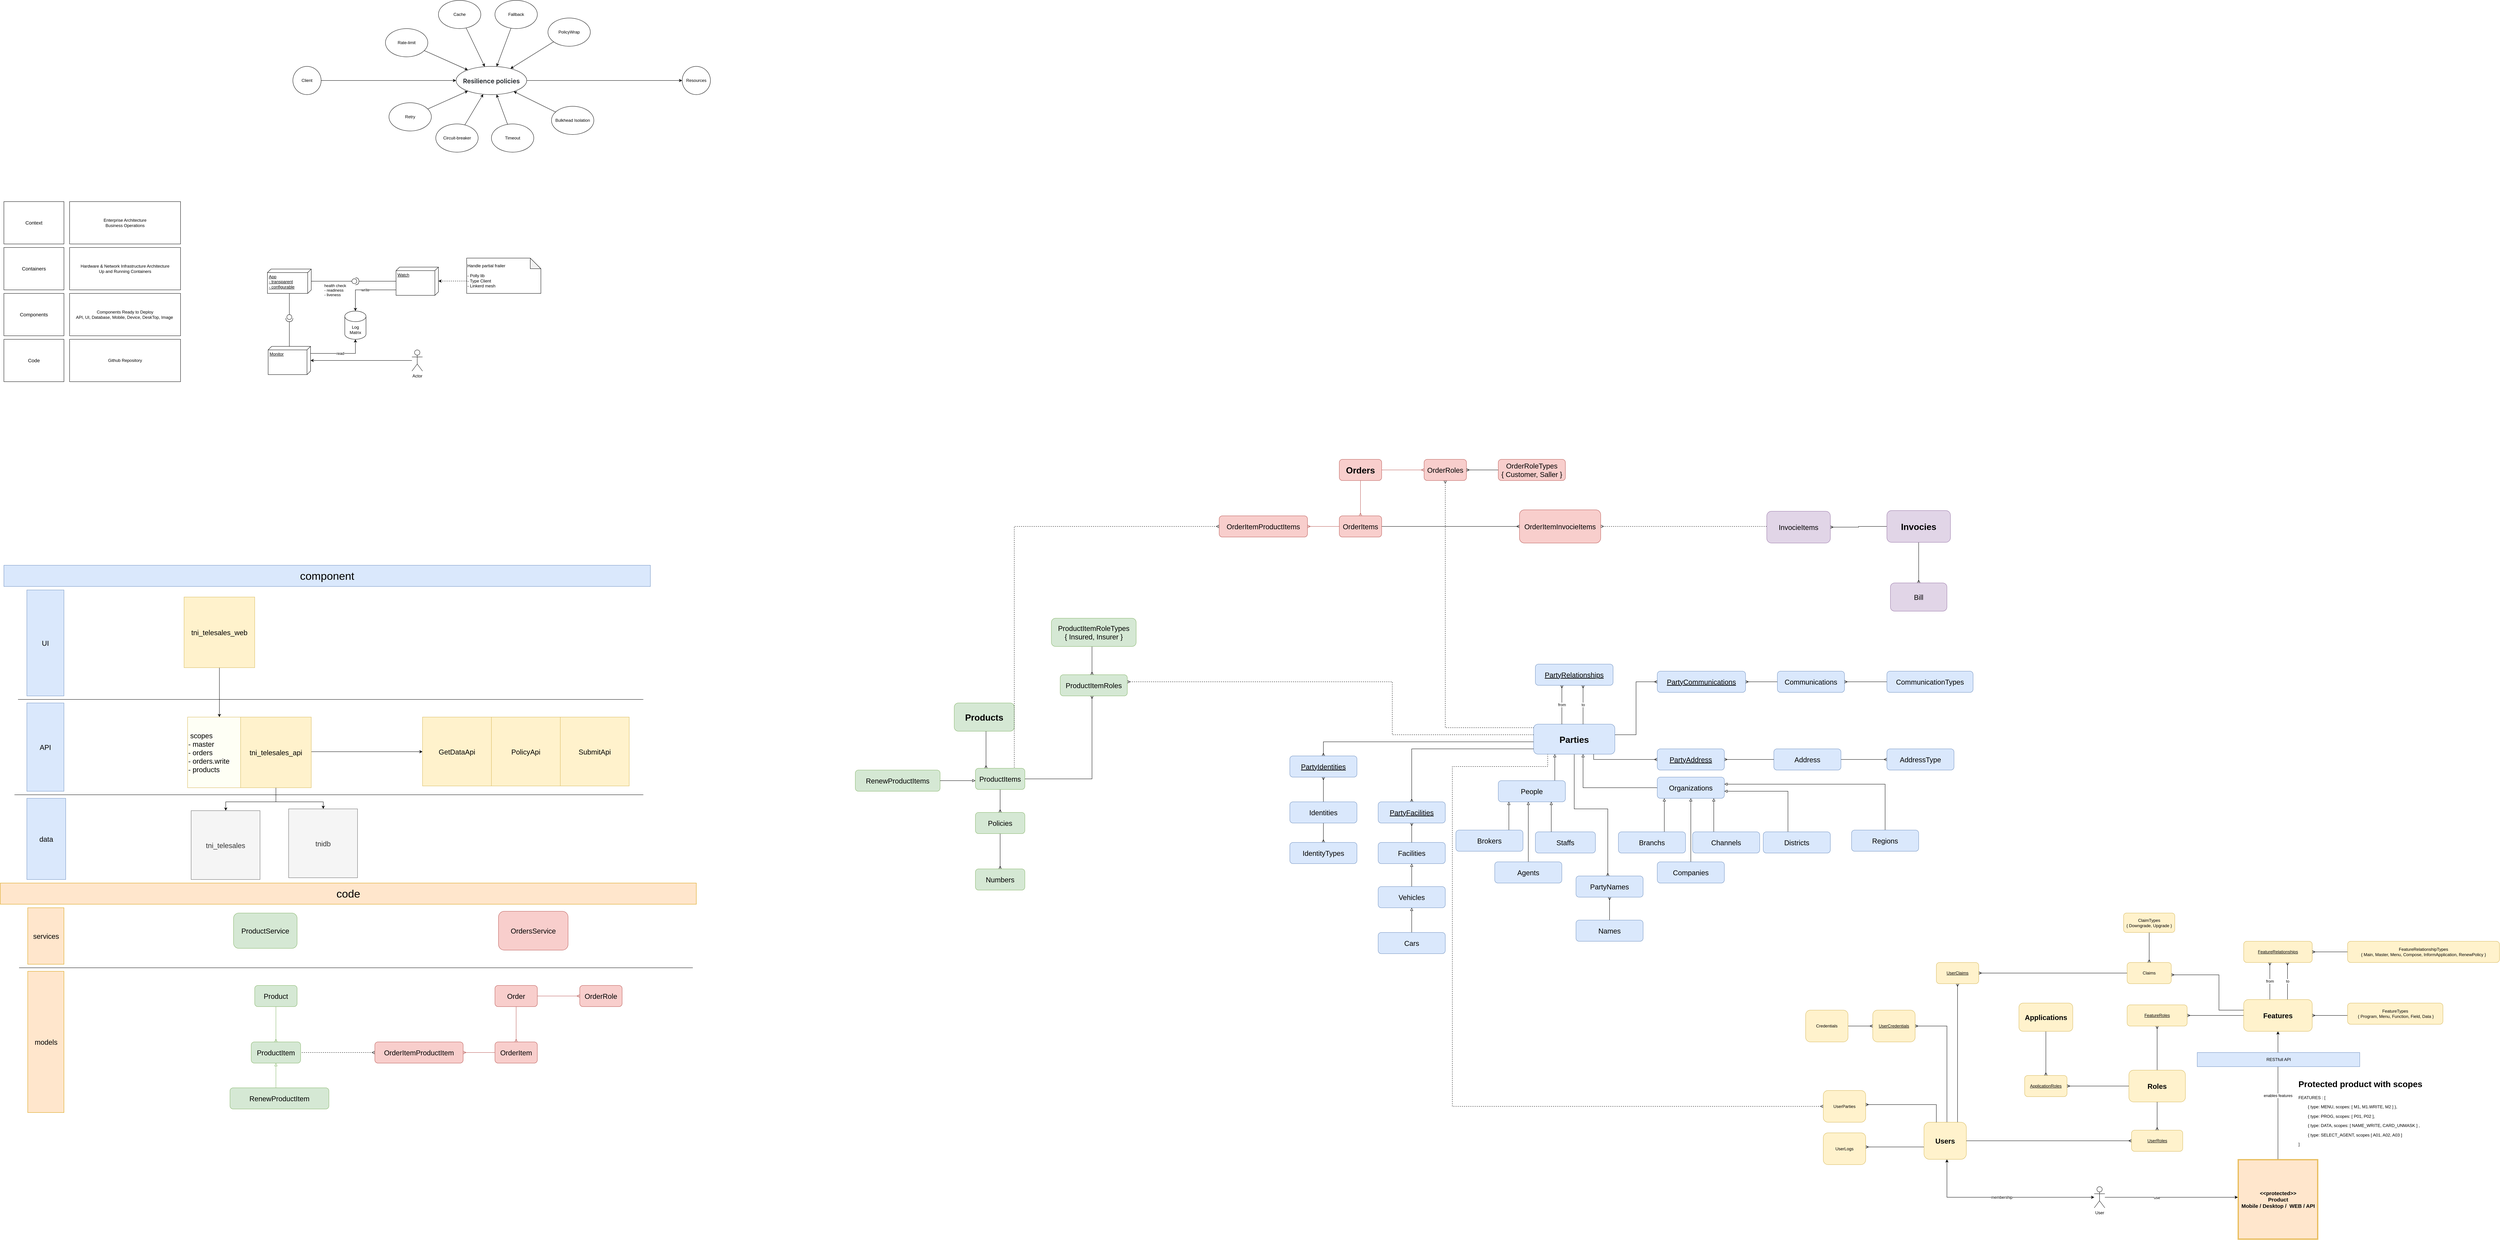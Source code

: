 <mxfile version="21.6.8" type="github">
  <diagram name="หน้า-1" id="UlF-eiUXVz7RwnlS1wyQ">
    <mxGraphModel dx="2415" dy="3286" grid="1" gridSize="10" guides="1" tooltips="1" connect="1" arrows="1" fold="1" page="1" pageScale="1" pageWidth="827" pageHeight="1169" math="0" shadow="0">
      <root>
        <mxCell id="0" />
        <mxCell id="1" parent="0" />
        <mxCell id="E_q2j0-W4uADCQufRSa3-2" value="Product" style="rounded=1;whiteSpace=wrap;html=1;fillColor=#d5e8d4;strokeColor=#82b366;fontSize=20;" parent="1" vertex="1">
          <mxGeometry x="220" y="770" width="120" height="60" as="geometry" />
        </mxCell>
        <mxCell id="E_q2j0-W4uADCQufRSa3-5" style="edgeStyle=orthogonalEdgeStyle;rounded=0;orthogonalLoop=1;jettySize=auto;html=1;endArrow=none;endFill=0;startArrow=ERmany;startFill=0;fillColor=#d5e8d4;strokeColor=#82b366;" parent="1" source="E_q2j0-W4uADCQufRSa3-3" target="E_q2j0-W4uADCQufRSa3-2" edge="1">
          <mxGeometry relative="1" as="geometry" />
        </mxCell>
        <mxCell id="E_q2j0-W4uADCQufRSa3-3" value="ProductItem" style="rounded=1;whiteSpace=wrap;html=1;fillColor=#d5e8d4;strokeColor=#82b366;fontSize=20;" parent="1" vertex="1">
          <mxGeometry x="210" y="930" width="140" height="60" as="geometry" />
        </mxCell>
        <mxCell id="E_q2j0-W4uADCQufRSa3-4" value="RenewProductItem" style="rounded=1;whiteSpace=wrap;html=1;fillColor=#d5e8d4;strokeColor=#82b366;fontSize=20;" parent="1" vertex="1">
          <mxGeometry x="150" y="1060" width="280" height="60" as="geometry" />
        </mxCell>
        <mxCell id="E_q2j0-W4uADCQufRSa3-6" style="edgeStyle=orthogonalEdgeStyle;rounded=0;orthogonalLoop=1;jettySize=auto;html=1;endArrow=block;endFill=0;startArrow=none;startFill=0;fillColor=#d5e8d4;strokeColor=#82b366;" parent="1" source="E_q2j0-W4uADCQufRSa3-4" target="E_q2j0-W4uADCQufRSa3-3" edge="1">
          <mxGeometry relative="1" as="geometry">
            <mxPoint x="290" y="940" as="sourcePoint" />
            <mxPoint x="380" y="860" as="targetPoint" />
            <Array as="points">
              <mxPoint x="280" y="1020" />
              <mxPoint x="280" y="1020" />
            </Array>
          </mxGeometry>
        </mxCell>
        <mxCell id="E_q2j0-W4uADCQufRSa3-7" value="Order" style="rounded=1;whiteSpace=wrap;html=1;fillColor=#f8cecc;strokeColor=#b85450;fontSize=20;" parent="1" vertex="1">
          <mxGeometry x="900" y="770" width="120" height="60" as="geometry" />
        </mxCell>
        <mxCell id="E_q2j0-W4uADCQufRSa3-8" value="OrderItem" style="rounded=1;whiteSpace=wrap;html=1;fillColor=#f8cecc;strokeColor=#b85450;fontSize=20;" parent="1" vertex="1">
          <mxGeometry x="900" y="930" width="120" height="60" as="geometry" />
        </mxCell>
        <mxCell id="E_q2j0-W4uADCQufRSa3-10" style="edgeStyle=orthogonalEdgeStyle;rounded=0;orthogonalLoop=1;jettySize=auto;html=1;endArrow=none;endFill=0;startArrow=ERmany;startFill=0;dashed=1;" parent="1" source="E_q2j0-W4uADCQufRSa3-16" target="E_q2j0-W4uADCQufRSa3-3" edge="1">
          <mxGeometry relative="1" as="geometry">
            <mxPoint x="370" y="1070" as="sourcePoint" />
            <mxPoint x="370" y="1000" as="targetPoint" />
          </mxGeometry>
        </mxCell>
        <mxCell id="E_q2j0-W4uADCQufRSa3-11" style="edgeStyle=orthogonalEdgeStyle;rounded=0;orthogonalLoop=1;jettySize=auto;html=1;endArrow=none;endFill=0;startArrow=ERmany;startFill=0;fillColor=#f8cecc;strokeColor=#b85450;" parent="1" source="E_q2j0-W4uADCQufRSa3-8" target="E_q2j0-W4uADCQufRSa3-7" edge="1">
          <mxGeometry relative="1" as="geometry">
            <mxPoint x="550" y="790" as="sourcePoint" />
            <mxPoint x="550" y="710" as="targetPoint" />
          </mxGeometry>
        </mxCell>
        <mxCell id="E_q2j0-W4uADCQufRSa3-16" value="OrderItemProductItem" style="rounded=1;whiteSpace=wrap;html=1;fillColor=#f8cecc;strokeColor=#b85450;fontSize=20;" parent="1" vertex="1">
          <mxGeometry x="560" y="930" width="250" height="60" as="geometry" />
        </mxCell>
        <mxCell id="E_q2j0-W4uADCQufRSa3-17" style="edgeStyle=orthogonalEdgeStyle;rounded=0;orthogonalLoop=1;jettySize=auto;html=1;endArrow=none;endFill=0;startArrow=ERmany;startFill=0;fillColor=#f8cecc;strokeColor=#b85450;" parent="1" source="E_q2j0-W4uADCQufRSa3-16" target="E_q2j0-W4uADCQufRSa3-8" edge="1">
          <mxGeometry relative="1" as="geometry">
            <mxPoint x="970" y="940" as="sourcePoint" />
            <mxPoint x="970" y="860" as="targetPoint" />
          </mxGeometry>
        </mxCell>
        <mxCell id="HsJcJ7ZprTByXrsruYGj-1" value="OrderRole" style="rounded=1;whiteSpace=wrap;html=1;fillColor=#f8cecc;strokeColor=#b85450;fontSize=20;" parent="1" vertex="1">
          <mxGeometry x="1140" y="770" width="120" height="60" as="geometry" />
        </mxCell>
        <mxCell id="HsJcJ7ZprTByXrsruYGj-2" style="edgeStyle=orthogonalEdgeStyle;rounded=0;orthogonalLoop=1;jettySize=auto;html=1;endArrow=none;endFill=0;startArrow=ERmany;startFill=0;fillColor=#f8cecc;strokeColor=#b85450;" parent="1" source="HsJcJ7ZprTByXrsruYGj-1" target="E_q2j0-W4uADCQufRSa3-7" edge="1">
          <mxGeometry relative="1" as="geometry">
            <mxPoint x="970" y="940" as="sourcePoint" />
            <mxPoint x="970" y="840" as="targetPoint" />
          </mxGeometry>
        </mxCell>
        <mxCell id="ewMh2MggA7eMJWgJc9Aw-1" value="code" style="rounded=0;whiteSpace=wrap;html=1;fillColor=#ffe6cc;strokeColor=#d79b00;fontSize=31;" parent="1" vertex="1">
          <mxGeometry x="-500" y="480" width="1970" height="60" as="geometry" />
        </mxCell>
        <mxCell id="ewMh2MggA7eMJWgJc9Aw-2" value="component" style="rounded=0;whiteSpace=wrap;html=1;fillColor=#dae8fc;strokeColor=#6c8ebf;fontSize=31;" parent="1" vertex="1">
          <mxGeometry x="-490" y="-420" width="1830" height="60" as="geometry" />
        </mxCell>
        <mxCell id="ewMh2MggA7eMJWgJc9Aw-3" value="ProductService" style="rounded=1;whiteSpace=wrap;html=1;fillColor=#d5e8d4;strokeColor=#82b366;fontSize=20;" parent="1" vertex="1">
          <mxGeometry x="160" y="565" width="180" height="100" as="geometry" />
        </mxCell>
        <mxCell id="ewMh2MggA7eMJWgJc9Aw-4" value="OrdersService" style="rounded=1;whiteSpace=wrap;html=1;fillColor=#f8cecc;strokeColor=#b85450;fontSize=20;" parent="1" vertex="1">
          <mxGeometry x="910" y="560" width="197" height="110" as="geometry" />
        </mxCell>
        <mxCell id="ewMh2MggA7eMJWgJc9Aw-5" value="" style="endArrow=none;html=1;rounded=0;" parent="1" edge="1">
          <mxGeometry width="50" height="50" relative="1" as="geometry">
            <mxPoint x="-447" y="720" as="sourcePoint" />
            <mxPoint x="1460" y="720" as="targetPoint" />
          </mxGeometry>
        </mxCell>
        <mxCell id="hBxCbHja6DZnaEhl_VUs-1" style="edgeStyle=orthogonalEdgeStyle;rounded=0;orthogonalLoop=1;jettySize=auto;html=1;" parent="1" source="ewMh2MggA7eMJWgJc9Aw-9" target="hBxCbHja6DZnaEhl_VUs-6" edge="1">
          <mxGeometry relative="1" as="geometry">
            <mxPoint x="510" y="40" as="targetPoint" />
            <Array as="points">
              <mxPoint x="470" y="108" />
              <mxPoint x="470" y="108" />
            </Array>
          </mxGeometry>
        </mxCell>
        <mxCell id="hBxCbHja6DZnaEhl_VUs-3" style="edgeStyle=orthogonalEdgeStyle;rounded=0;orthogonalLoop=1;jettySize=auto;html=1;" parent="1" source="ewMh2MggA7eMJWgJc9Aw-9" target="ktD8zB12mwUcijL4UYMw-1" edge="1">
          <mxGeometry relative="1" as="geometry">
            <Array as="points">
              <mxPoint x="280" y="250" />
              <mxPoint x="138" y="250" />
            </Array>
          </mxGeometry>
        </mxCell>
        <mxCell id="hBxCbHja6DZnaEhl_VUs-4" style="edgeStyle=orthogonalEdgeStyle;rounded=0;orthogonalLoop=1;jettySize=auto;html=1;" parent="1" source="ewMh2MggA7eMJWgJc9Aw-9" target="ktD8zB12mwUcijL4UYMw-2" edge="1">
          <mxGeometry relative="1" as="geometry">
            <Array as="points">
              <mxPoint x="280" y="250" />
              <mxPoint x="414" y="250" />
            </Array>
          </mxGeometry>
        </mxCell>
        <mxCell id="ewMh2MggA7eMJWgJc9Aw-9" value="tni_telesales_api" style="whiteSpace=wrap;html=1;aspect=fixed;fillColor=#fff2cc;strokeColor=#d6b656;fontSize=20;" parent="1" vertex="1">
          <mxGeometry x="180" y="10" width="200" height="200" as="geometry" />
        </mxCell>
        <mxCell id="ewMh2MggA7eMJWgJc9Aw-11" value="services" style="rounded=0;whiteSpace=wrap;html=1;fillColor=#ffe6cc;strokeColor=#d79b00;fontSize=20;" parent="1" vertex="1">
          <mxGeometry x="-422.5" y="550" width="102.5" height="160" as="geometry" />
        </mxCell>
        <mxCell id="ewMh2MggA7eMJWgJc9Aw-12" value="models" style="rounded=0;whiteSpace=wrap;html=1;fillColor=#ffe6cc;strokeColor=#d79b00;fontSize=20;" parent="1" vertex="1">
          <mxGeometry x="-422.5" y="730" width="102.5" height="400" as="geometry" />
        </mxCell>
        <mxCell id="ewMh2MggA7eMJWgJc9Aw-14" value="&lt;div style=&quot;border-color: var(--border-color); font-size: 20px;&quot;&gt;&amp;nbsp;scopes&lt;/div&gt;&lt;div style=&quot;border-color: var(--border-color); font-size: 20px;&quot;&gt;- master&lt;/div&gt;&lt;div style=&quot;border-color: var(--border-color); font-size: 20px;&quot;&gt;- orders&lt;/div&gt;&lt;div style=&quot;border-color: var(--border-color); font-size: 20px;&quot;&gt;- orders.write&lt;/div&gt;&lt;div style=&quot;border-color: var(--border-color); font-size: 20px;&quot;&gt;- products&lt;/div&gt;" style="rounded=0;whiteSpace=wrap;html=1;fillColor=#FEFFF5;fontSize=20;strokeColor=#d6b656;align=left;" parent="1" vertex="1">
          <mxGeometry x="30" y="10" width="150" height="200" as="geometry" />
        </mxCell>
        <mxCell id="ktD8zB12mwUcijL4UYMw-1" value="tni_telesales" style="whiteSpace=wrap;html=1;aspect=fixed;fillColor=#f5f5f5;strokeColor=#666666;fontColor=#333333;fontSize=20;" parent="1" vertex="1">
          <mxGeometry x="40" y="275" width="195" height="195" as="geometry" />
        </mxCell>
        <mxCell id="ktD8zB12mwUcijL4UYMw-2" value="tnidb" style="whiteSpace=wrap;html=1;aspect=fixed;fillColor=#f5f5f5;strokeColor=#666666;fontColor=#333333;fontSize=20;" parent="1" vertex="1">
          <mxGeometry x="316" y="270" width="195" height="195" as="geometry" />
        </mxCell>
        <mxCell id="ktD8zB12mwUcijL4UYMw-3" value="PolicyApi" style="whiteSpace=wrap;html=1;aspect=fixed;fillColor=#fff2cc;strokeColor=#d6b656;fontSize=20;" parent="1" vertex="1">
          <mxGeometry x="890" y="10" width="195" height="195" as="geometry" />
        </mxCell>
        <mxCell id="ktD8zB12mwUcijL4UYMw-4" value="" style="endArrow=none;html=1;rounded=0;" parent="1" edge="1">
          <mxGeometry width="50" height="50" relative="1" as="geometry">
            <mxPoint x="-460" y="230" as="sourcePoint" />
            <mxPoint x="1320" y="230" as="targetPoint" />
          </mxGeometry>
        </mxCell>
        <mxCell id="ktD8zB12mwUcijL4UYMw-5" value="data" style="rounded=0;whiteSpace=wrap;html=1;fillColor=#dae8fc;strokeColor=#6c8ebf;fontSize=20;" parent="1" vertex="1">
          <mxGeometry x="-425" y="240" width="110" height="230" as="geometry" />
        </mxCell>
        <mxCell id="ktD8zB12mwUcijL4UYMw-6" value="API" style="rounded=0;whiteSpace=wrap;html=1;fillColor=#dae8fc;strokeColor=#6c8ebf;fontSize=20;" parent="1" vertex="1">
          <mxGeometry x="-425" y="-30" width="105" height="250" as="geometry" />
        </mxCell>
        <mxCell id="ktD8zB12mwUcijL4UYMw-7" value="" style="endArrow=none;html=1;rounded=0;" parent="1" edge="1">
          <mxGeometry width="50" height="50" relative="1" as="geometry">
            <mxPoint x="-450" y="-40" as="sourcePoint" />
            <mxPoint x="1320" y="-40" as="targetPoint" />
          </mxGeometry>
        </mxCell>
        <mxCell id="hBxCbHja6DZnaEhl_VUs-2" style="edgeStyle=orthogonalEdgeStyle;rounded=0;orthogonalLoop=1;jettySize=auto;html=1;" parent="1" source="ktD8zB12mwUcijL4UYMw-8" target="ewMh2MggA7eMJWgJc9Aw-14" edge="1">
          <mxGeometry relative="1" as="geometry">
            <Array as="points">
              <mxPoint x="105" y="-220" />
            </Array>
          </mxGeometry>
        </mxCell>
        <mxCell id="ktD8zB12mwUcijL4UYMw-8" value="tni_telesales_web" style="whiteSpace=wrap;html=1;aspect=fixed;fillColor=#fff2cc;strokeColor=#d6b656;fontSize=20;" parent="1" vertex="1">
          <mxGeometry x="20" y="-330" width="200" height="200" as="geometry" />
        </mxCell>
        <mxCell id="ktD8zB12mwUcijL4UYMw-9" value="UI" style="rounded=0;whiteSpace=wrap;html=1;fillColor=#dae8fc;strokeColor=#6c8ebf;fontSize=20;" parent="1" vertex="1">
          <mxGeometry x="-425" y="-350" width="105" height="300" as="geometry" />
        </mxCell>
        <mxCell id="hBxCbHja6DZnaEhl_VUs-6" value="GetDataApi" style="whiteSpace=wrap;html=1;aspect=fixed;fillColor=#fff2cc;strokeColor=#d6b656;fontSize=20;" parent="1" vertex="1">
          <mxGeometry x="695" y="10" width="195" height="195" as="geometry" />
        </mxCell>
        <mxCell id="hBxCbHja6DZnaEhl_VUs-7" value="SubmitApi" style="whiteSpace=wrap;html=1;aspect=fixed;fillColor=#fff2cc;strokeColor=#d6b656;fontSize=20;" parent="1" vertex="1">
          <mxGeometry x="1085" y="10" width="195" height="195" as="geometry" />
        </mxCell>
        <mxCell id="48ZIiQU0bEIf2DOtREDY-3" value="Context" style="rounded=0;whiteSpace=wrap;html=1;fontSize=14;" parent="1" vertex="1">
          <mxGeometry x="-490" y="-1450" width="170" height="120" as="geometry" />
        </mxCell>
        <mxCell id="48ZIiQU0bEIf2DOtREDY-4" value="Containers" style="rounded=0;whiteSpace=wrap;html=1;fontSize=14;" parent="1" vertex="1">
          <mxGeometry x="-490" y="-1320" width="170" height="120" as="geometry" />
        </mxCell>
        <mxCell id="48ZIiQU0bEIf2DOtREDY-5" value="Components" style="rounded=0;whiteSpace=wrap;html=1;fontSize=14;" parent="1" vertex="1">
          <mxGeometry x="-490" y="-1190" width="170" height="120" as="geometry" />
        </mxCell>
        <mxCell id="48ZIiQU0bEIf2DOtREDY-6" value="Code" style="rounded=0;whiteSpace=wrap;html=1;fontSize=14;" parent="1" vertex="1">
          <mxGeometry x="-490" y="-1060" width="170" height="120" as="geometry" />
        </mxCell>
        <mxCell id="48ZIiQU0bEIf2DOtREDY-7" value="Enterprise Architecture&lt;br&gt;Business Operations" style="rounded=0;whiteSpace=wrap;html=1;" parent="1" vertex="1">
          <mxGeometry x="-304" y="-1450" width="314" height="120" as="geometry" />
        </mxCell>
        <mxCell id="48ZIiQU0bEIf2DOtREDY-8" value="Hardware &amp;amp; Network Infrastructure Architecture&lt;br&gt;Up and Running Containers" style="rounded=0;whiteSpace=wrap;html=1;" parent="1" vertex="1">
          <mxGeometry x="-304" y="-1320" width="314" height="120" as="geometry" />
        </mxCell>
        <mxCell id="48ZIiQU0bEIf2DOtREDY-9" value="Components Ready to Deploy&lt;br&gt;API, UI, Database, Mobile, Device, DeskTop, Image&amp;nbsp;" style="rounded=0;whiteSpace=wrap;html=1;" parent="1" vertex="1">
          <mxGeometry x="-304" y="-1190" width="314" height="120" as="geometry" />
        </mxCell>
        <mxCell id="48ZIiQU0bEIf2DOtREDY-10" value="Github Repository" style="rounded=0;whiteSpace=wrap;html=1;" parent="1" vertex="1">
          <mxGeometry x="-304" y="-1060" width="314" height="120" as="geometry" />
        </mxCell>
        <mxCell id="xb22m2wRmIAnjBOvWS0P-1" value="App&lt;br&gt;- transparent&lt;br style=&quot;border-color: var(--border-color);&quot;&gt;- configurable" style="verticalAlign=top;align=left;spacingTop=8;spacingLeft=2;spacingRight=12;shape=cube;size=10;direction=south;fontStyle=4;html=1;whiteSpace=wrap;" parent="1" vertex="1">
          <mxGeometry x="256" y="-1259" width="124" height="69" as="geometry" />
        </mxCell>
        <mxCell id="xb22m2wRmIAnjBOvWS0P-20" style="edgeStyle=orthogonalEdgeStyle;rounded=0;orthogonalLoop=1;jettySize=auto;html=1;endArrow=none;endFill=0;" parent="1" source="xb22m2wRmIAnjBOvWS0P-13" target="xb22m2wRmIAnjBOvWS0P-15" edge="1">
          <mxGeometry relative="1" as="geometry" />
        </mxCell>
        <mxCell id="xb22m2wRmIAnjBOvWS0P-13" value="" style="shape=providedRequiredInterface;html=1;verticalLabelPosition=bottom;sketch=0;" parent="1" vertex="1">
          <mxGeometry x="495" y="-1234.5" width="20" height="20" as="geometry" />
        </mxCell>
        <mxCell id="xb22m2wRmIAnjBOvWS0P-14" value="health check&lt;br&gt;- readiness&lt;br&gt;- liveness" style="edgeStyle=orthogonalEdgeStyle;rounded=0;orthogonalLoop=1;jettySize=auto;html=1;align=left;endArrow=none;endFill=0;" parent="1" source="xb22m2wRmIAnjBOvWS0P-1" target="xb22m2wRmIAnjBOvWS0P-13" edge="1">
          <mxGeometry x="-0.412" y="-25" relative="1" as="geometry">
            <mxPoint x="1" as="offset" />
          </mxGeometry>
        </mxCell>
        <mxCell id="xb22m2wRmIAnjBOvWS0P-32" value="write" style="edgeStyle=orthogonalEdgeStyle;rounded=0;orthogonalLoop=1;jettySize=auto;html=1;" parent="1" source="xb22m2wRmIAnjBOvWS0P-15" target="xb22m2wRmIAnjBOvWS0P-31" edge="1">
          <mxGeometry relative="1" as="geometry">
            <Array as="points">
              <mxPoint x="505" y="-1200" />
            </Array>
          </mxGeometry>
        </mxCell>
        <mxCell id="xb22m2wRmIAnjBOvWS0P-15" value="Watch&lt;br&gt;" style="verticalAlign=top;align=left;spacingTop=8;spacingLeft=2;spacingRight=12;shape=cube;size=10;direction=south;fontStyle=4;html=1;whiteSpace=wrap;" parent="1" vertex="1">
          <mxGeometry x="620" y="-1264.5" width="120" height="80" as="geometry" />
        </mxCell>
        <mxCell id="xb22m2wRmIAnjBOvWS0P-18" value="" style="ellipse;whiteSpace=wrap;html=1;align=center;aspect=fixed;fillColor=none;strokeColor=none;resizable=0;perimeter=centerPerimeter;rotatable=0;allowArrows=0;points=[];outlineConnect=1;" parent="1" vertex="1">
          <mxGeometry x="525" y="-1250" width="10" height="10" as="geometry" />
        </mxCell>
        <mxCell id="xb22m2wRmIAnjBOvWS0P-30" style="edgeStyle=orthogonalEdgeStyle;rounded=0;orthogonalLoop=1;jettySize=auto;html=1;" parent="1" source="xb22m2wRmIAnjBOvWS0P-21" target="xb22m2wRmIAnjBOvWS0P-26" edge="1">
          <mxGeometry relative="1" as="geometry" />
        </mxCell>
        <mxCell id="xb22m2wRmIAnjBOvWS0P-21" value="Actor" style="shape=umlActor;verticalLabelPosition=bottom;verticalAlign=top;html=1;" parent="1" vertex="1">
          <mxGeometry x="665" y="-1030" width="30" height="60" as="geometry" />
        </mxCell>
        <mxCell id="xb22m2wRmIAnjBOvWS0P-25" style="edgeStyle=orthogonalEdgeStyle;rounded=0;orthogonalLoop=1;jettySize=auto;html=1;dashed=1;" parent="1" source="xb22m2wRmIAnjBOvWS0P-24" target="xb22m2wRmIAnjBOvWS0P-15" edge="1">
          <mxGeometry relative="1" as="geometry">
            <Array as="points">
              <mxPoint x="810" y="-1225" />
              <mxPoint x="810" y="-1225" />
            </Array>
          </mxGeometry>
        </mxCell>
        <mxCell id="xb22m2wRmIAnjBOvWS0P-24" value="Handle partial frailer&lt;br&gt;&lt;br&gt;- Polly lib&lt;br&gt;- Type Client&lt;br&gt;- Linkerd mesh" style="shape=note;whiteSpace=wrap;html=1;backgroundOutline=1;darkOpacity=0.05;align=left;" parent="1" vertex="1">
          <mxGeometry x="820" y="-1290" width="210" height="100" as="geometry" />
        </mxCell>
        <mxCell id="xb22m2wRmIAnjBOvWS0P-33" value="read" style="edgeStyle=orthogonalEdgeStyle;rounded=0;orthogonalLoop=1;jettySize=auto;html=1;" parent="1" source="xb22m2wRmIAnjBOvWS0P-26" target="xb22m2wRmIAnjBOvWS0P-31" edge="1">
          <mxGeometry relative="1" as="geometry">
            <mxPoint x="369.999" y="-990.06" as="sourcePoint" />
            <mxPoint x="494.94" y="-1030.001" as="targetPoint" />
            <Array as="points">
              <mxPoint x="505" y="-1020" />
            </Array>
          </mxGeometry>
        </mxCell>
        <mxCell id="xb22m2wRmIAnjBOvWS0P-26" value="Monitor" style="verticalAlign=top;align=left;spacingTop=8;spacingLeft=2;spacingRight=12;shape=cube;size=10;direction=south;fontStyle=4;html=1;whiteSpace=wrap;" parent="1" vertex="1">
          <mxGeometry x="258" y="-1040" width="120" height="80" as="geometry" />
        </mxCell>
        <mxCell id="xb22m2wRmIAnjBOvWS0P-29" value="" style="ellipse;whiteSpace=wrap;html=1;align=center;aspect=fixed;fillColor=none;strokeColor=none;resizable=0;perimeter=centerPerimeter;rotatable=0;allowArrows=0;points=[];outlineConnect=1;" parent="1" vertex="1">
          <mxGeometry x="313" y="-1110" width="10" height="10" as="geometry" />
        </mxCell>
        <mxCell id="xb22m2wRmIAnjBOvWS0P-31" value="Log&lt;br&gt;Matrix" style="shape=cylinder3;whiteSpace=wrap;html=1;boundedLbl=1;backgroundOutline=1;size=15;" parent="1" vertex="1">
          <mxGeometry x="475" y="-1140" width="60" height="80" as="geometry" />
        </mxCell>
        <mxCell id="xb22m2wRmIAnjBOvWS0P-36" style="edgeStyle=orthogonalEdgeStyle;rounded=0;orthogonalLoop=1;jettySize=auto;html=1;endArrow=none;endFill=0;" parent="1" source="xb22m2wRmIAnjBOvWS0P-34" target="xb22m2wRmIAnjBOvWS0P-26" edge="1">
          <mxGeometry relative="1" as="geometry" />
        </mxCell>
        <mxCell id="xb22m2wRmIAnjBOvWS0P-34" value="" style="shape=providedRequiredInterface;html=1;verticalLabelPosition=bottom;sketch=0;direction=south;" parent="1" vertex="1">
          <mxGeometry x="308" y="-1130" width="20" height="20" as="geometry" />
        </mxCell>
        <mxCell id="xb22m2wRmIAnjBOvWS0P-35" value="" style="edgeStyle=orthogonalEdgeStyle;rounded=0;orthogonalLoop=1;jettySize=auto;html=1;endArrow=none;endFill=0;" parent="1" source="xb22m2wRmIAnjBOvWS0P-1" target="xb22m2wRmIAnjBOvWS0P-34" edge="1">
          <mxGeometry relative="1" as="geometry" />
        </mxCell>
        <mxCell id="6ZtcqOFGwCrWvdRcCYaD-5" style="edgeStyle=orthogonalEdgeStyle;rounded=0;orthogonalLoop=1;jettySize=auto;html=1;" parent="1" source="6ZtcqOFGwCrWvdRcCYaD-1" target="6ZtcqOFGwCrWvdRcCYaD-4" edge="1">
          <mxGeometry relative="1" as="geometry" />
        </mxCell>
        <mxCell id="6ZtcqOFGwCrWvdRcCYaD-1" value="&lt;h2 style=&quot;box-sizing: border-box; margin-top: 24px; margin-bottom: 16px; font-weight: var(--base-text-weight-semibold, 600); line-height: 1.25; padding-bottom: 0.3em; border-bottom: 1px solid var(--borderColor-muted, var(--color-border-muted)); color: rgb(31, 35, 40); font-family: -apple-system, BlinkMacSystemFont, &amp;quot;Segoe UI&amp;quot;, &amp;quot;Noto Sans&amp;quot;, Helvetica, Arial, sans-serif, &amp;quot;Apple Color Emoji&amp;quot;, &amp;quot;Segoe UI Emoji&amp;quot;; text-align: start; background-color: rgb(255, 255, 255);&quot; dir=&quot;auto&quot; tabindex=&quot;-1&quot;&gt;Resilience policies&lt;/h2&gt;" style="ellipse;whiteSpace=wrap;html=1;" parent="1" vertex="1">
          <mxGeometry x="790" y="-1833" width="200" height="80" as="geometry" />
        </mxCell>
        <mxCell id="6ZtcqOFGwCrWvdRcCYaD-3" style="edgeStyle=orthogonalEdgeStyle;rounded=0;orthogonalLoop=1;jettySize=auto;html=1;" parent="1" source="6ZtcqOFGwCrWvdRcCYaD-2" target="6ZtcqOFGwCrWvdRcCYaD-1" edge="1">
          <mxGeometry relative="1" as="geometry" />
        </mxCell>
        <mxCell id="6ZtcqOFGwCrWvdRcCYaD-2" value="Client" style="ellipse;whiteSpace=wrap;html=1;aspect=fixed;" parent="1" vertex="1">
          <mxGeometry x="328" y="-1833" width="80" height="80" as="geometry" />
        </mxCell>
        <mxCell id="6ZtcqOFGwCrWvdRcCYaD-4" value="Resources" style="ellipse;whiteSpace=wrap;html=1;aspect=fixed;" parent="1" vertex="1">
          <mxGeometry x="1430" y="-1833" width="80" height="80" as="geometry" />
        </mxCell>
        <mxCell id="6ZtcqOFGwCrWvdRcCYaD-14" style="rounded=0;orthogonalLoop=1;jettySize=auto;html=1;" parent="1" source="6ZtcqOFGwCrWvdRcCYaD-6" target="6ZtcqOFGwCrWvdRcCYaD-1" edge="1">
          <mxGeometry relative="1" as="geometry" />
        </mxCell>
        <mxCell id="6ZtcqOFGwCrWvdRcCYaD-6" value="Retry" style="ellipse;whiteSpace=wrap;html=1;" parent="1" vertex="1">
          <mxGeometry x="600" y="-1730" width="120" height="80" as="geometry" />
        </mxCell>
        <mxCell id="6ZtcqOFGwCrWvdRcCYaD-15" style="rounded=0;orthogonalLoop=1;jettySize=auto;html=1;" parent="1" source="6ZtcqOFGwCrWvdRcCYaD-8" target="6ZtcqOFGwCrWvdRcCYaD-1" edge="1">
          <mxGeometry relative="1" as="geometry" />
        </mxCell>
        <mxCell id="6ZtcqOFGwCrWvdRcCYaD-8" value="Circuit-breaker" style="ellipse;whiteSpace=wrap;html=1;" parent="1" vertex="1">
          <mxGeometry x="732.5" y="-1670" width="120" height="80" as="geometry" />
        </mxCell>
        <mxCell id="6ZtcqOFGwCrWvdRcCYaD-16" style="rounded=0;orthogonalLoop=1;jettySize=auto;html=1;" parent="1" source="6ZtcqOFGwCrWvdRcCYaD-10" target="6ZtcqOFGwCrWvdRcCYaD-1" edge="1">
          <mxGeometry relative="1" as="geometry" />
        </mxCell>
        <mxCell id="6ZtcqOFGwCrWvdRcCYaD-10" value="Timeout" style="ellipse;whiteSpace=wrap;html=1;" parent="1" vertex="1">
          <mxGeometry x="890" y="-1670" width="120" height="80" as="geometry" />
        </mxCell>
        <mxCell id="6ZtcqOFGwCrWvdRcCYaD-17" style="rounded=0;orthogonalLoop=1;jettySize=auto;html=1;" parent="1" source="6ZtcqOFGwCrWvdRcCYaD-12" target="6ZtcqOFGwCrWvdRcCYaD-1" edge="1">
          <mxGeometry relative="1" as="geometry" />
        </mxCell>
        <mxCell id="6ZtcqOFGwCrWvdRcCYaD-12" value="Bulkhead Isolation" style="ellipse;whiteSpace=wrap;html=1;" parent="1" vertex="1">
          <mxGeometry x="1060" y="-1720" width="120" height="80" as="geometry" />
        </mxCell>
        <mxCell id="6ZtcqOFGwCrWvdRcCYaD-21" style="rounded=0;orthogonalLoop=1;jettySize=auto;html=1;" parent="1" source="6ZtcqOFGwCrWvdRcCYaD-18" target="6ZtcqOFGwCrWvdRcCYaD-1" edge="1">
          <mxGeometry relative="1" as="geometry" />
        </mxCell>
        <mxCell id="6ZtcqOFGwCrWvdRcCYaD-18" value="Rate-limit" style="ellipse;whiteSpace=wrap;html=1;" parent="1" vertex="1">
          <mxGeometry x="590" y="-1940" width="120" height="80" as="geometry" />
        </mxCell>
        <mxCell id="6ZtcqOFGwCrWvdRcCYaD-22" style="rounded=0;orthogonalLoop=1;jettySize=auto;html=1;" parent="1" source="6ZtcqOFGwCrWvdRcCYaD-19" target="6ZtcqOFGwCrWvdRcCYaD-1" edge="1">
          <mxGeometry relative="1" as="geometry" />
        </mxCell>
        <mxCell id="6ZtcqOFGwCrWvdRcCYaD-19" value="Cache" style="ellipse;whiteSpace=wrap;html=1;" parent="1" vertex="1">
          <mxGeometry x="740" y="-2020" width="120" height="80" as="geometry" />
        </mxCell>
        <mxCell id="6ZtcqOFGwCrWvdRcCYaD-23" style="rounded=0;orthogonalLoop=1;jettySize=auto;html=1;" parent="1" source="6ZtcqOFGwCrWvdRcCYaD-20" target="6ZtcqOFGwCrWvdRcCYaD-1" edge="1">
          <mxGeometry relative="1" as="geometry" />
        </mxCell>
        <mxCell id="6ZtcqOFGwCrWvdRcCYaD-20" value="Fallback" style="ellipse;whiteSpace=wrap;html=1;" parent="1" vertex="1">
          <mxGeometry x="900" y="-2020" width="120" height="80" as="geometry" />
        </mxCell>
        <mxCell id="6ZtcqOFGwCrWvdRcCYaD-25" style="rounded=0;orthogonalLoop=1;jettySize=auto;html=1;" parent="1" source="6ZtcqOFGwCrWvdRcCYaD-24" target="6ZtcqOFGwCrWvdRcCYaD-1" edge="1">
          <mxGeometry relative="1" as="geometry" />
        </mxCell>
        <mxCell id="6ZtcqOFGwCrWvdRcCYaD-24" value="PolicyWrap" style="ellipse;whiteSpace=wrap;html=1;" parent="1" vertex="1">
          <mxGeometry x="1050" y="-1970" width="120" height="80" as="geometry" />
        </mxCell>
        <mxCell id="a6CrXQ2l9qOM6Z4fCI5_-1" value="Products" style="rounded=1;whiteSpace=wrap;html=1;fillColor=#d5e8d4;strokeColor=#82b366;fontSize=25;fontStyle=1" parent="1" vertex="1">
          <mxGeometry x="2200" y="-30" width="170" height="80" as="geometry" />
        </mxCell>
        <mxCell id="a6CrXQ2l9qOM6Z4fCI5_-2" style="edgeStyle=orthogonalEdgeStyle;rounded=0;orthogonalLoop=1;jettySize=auto;html=1;endArrow=none;endFill=0;startArrow=ERmany;startFill=0;fillColor=#d5e8d4;strokeColor=#000000;" parent="1" source="a6CrXQ2l9qOM6Z4fCI5_-3" target="a6CrXQ2l9qOM6Z4fCI5_-1" edge="1">
          <mxGeometry relative="1" as="geometry">
            <Array as="points">
              <mxPoint x="2290" y="130" />
              <mxPoint x="2290" y="130" />
            </Array>
          </mxGeometry>
        </mxCell>
        <mxCell id="umau1oA5AZ1StltOR-z_-60" style="edgeStyle=orthogonalEdgeStyle;rounded=0;orthogonalLoop=1;jettySize=auto;html=1;endArrow=ERmany;endFill=0;" parent="1" source="a6CrXQ2l9qOM6Z4fCI5_-3" target="umau1oA5AZ1StltOR-z_-58" edge="1">
          <mxGeometry relative="1" as="geometry">
            <Array as="points">
              <mxPoint x="2590" y="185" />
            </Array>
          </mxGeometry>
        </mxCell>
        <mxCell id="umau1oA5AZ1StltOR-z_-63" style="edgeStyle=orthogonalEdgeStyle;rounded=0;orthogonalLoop=1;jettySize=auto;html=1;endArrow=ERmany;endFill=0;" parent="1" source="a6CrXQ2l9qOM6Z4fCI5_-3" target="umau1oA5AZ1StltOR-z_-61" edge="1">
          <mxGeometry relative="1" as="geometry">
            <Array as="points" />
          </mxGeometry>
        </mxCell>
        <mxCell id="a6CrXQ2l9qOM6Z4fCI5_-3" value="ProductItems" style="rounded=1;whiteSpace=wrap;html=1;fillColor=#d5e8d4;strokeColor=#82b366;fontSize=20;" parent="1" vertex="1">
          <mxGeometry x="2260" y="155" width="140" height="60" as="geometry" />
        </mxCell>
        <mxCell id="a6CrXQ2l9qOM6Z4fCI5_-4" value="RenewProductItems" style="rounded=1;whiteSpace=wrap;html=1;fillColor=#d5e8d4;strokeColor=#82b366;fontSize=20;" parent="1" vertex="1">
          <mxGeometry x="1920" y="160" width="240" height="60" as="geometry" />
        </mxCell>
        <mxCell id="a6CrXQ2l9qOM6Z4fCI5_-5" style="edgeStyle=orthogonalEdgeStyle;rounded=0;orthogonalLoop=1;jettySize=auto;html=1;endArrow=block;endFill=0;startArrow=none;startFill=0;fillColor=#d5e8d4;strokeColor=#000000;" parent="1" source="a6CrXQ2l9qOM6Z4fCI5_-4" target="a6CrXQ2l9qOM6Z4fCI5_-3" edge="1">
          <mxGeometry relative="1" as="geometry">
            <mxPoint x="2340" y="165" as="sourcePoint" />
            <mxPoint x="2430" y="85" as="targetPoint" />
            <Array as="points">
              <mxPoint x="2190" y="190" />
              <mxPoint x="2190" y="190" />
            </Array>
          </mxGeometry>
        </mxCell>
        <mxCell id="a6CrXQ2l9qOM6Z4fCI5_-6" value="Orders" style="rounded=1;whiteSpace=wrap;html=1;fillColor=#f8cecc;strokeColor=#b85450;fontSize=25;fontStyle=1" parent="1" vertex="1">
          <mxGeometry x="3290" y="-720" width="120" height="60" as="geometry" />
        </mxCell>
        <mxCell id="umau1oA5AZ1StltOR-z_-74" style="edgeStyle=orthogonalEdgeStyle;rounded=0;orthogonalLoop=1;jettySize=auto;html=1;entryX=0;entryY=0.5;entryDx=0;entryDy=0;endArrow=ERmany;endFill=0;" parent="1" source="a6CrXQ2l9qOM6Z4fCI5_-7" target="umau1oA5AZ1StltOR-z_-73" edge="1">
          <mxGeometry relative="1" as="geometry" />
        </mxCell>
        <mxCell id="a6CrXQ2l9qOM6Z4fCI5_-7" value="OrderItems" style="rounded=1;whiteSpace=wrap;html=1;fillColor=#f8cecc;strokeColor=#b85450;fontSize=20;" parent="1" vertex="1">
          <mxGeometry x="3290" y="-560" width="120" height="60" as="geometry" />
        </mxCell>
        <mxCell id="a6CrXQ2l9qOM6Z4fCI5_-8" style="edgeStyle=orthogonalEdgeStyle;rounded=0;orthogonalLoop=1;jettySize=auto;html=1;endArrow=none;endFill=0;startArrow=ERmany;startFill=0;dashed=1;" parent="1" source="a6CrXQ2l9qOM6Z4fCI5_-11" target="a6CrXQ2l9qOM6Z4fCI5_-3" edge="1">
          <mxGeometry relative="1" as="geometry">
            <mxPoint x="2720" y="285" as="sourcePoint" />
            <mxPoint x="2720" y="215" as="targetPoint" />
            <Array as="points">
              <mxPoint x="2370" y="-530" />
            </Array>
          </mxGeometry>
        </mxCell>
        <mxCell id="a6CrXQ2l9qOM6Z4fCI5_-9" style="edgeStyle=orthogonalEdgeStyle;rounded=0;orthogonalLoop=1;jettySize=auto;html=1;endArrow=none;endFill=0;startArrow=ERmany;startFill=0;fillColor=#f8cecc;strokeColor=#b85450;" parent="1" source="a6CrXQ2l9qOM6Z4fCI5_-7" target="a6CrXQ2l9qOM6Z4fCI5_-6" edge="1">
          <mxGeometry relative="1" as="geometry">
            <mxPoint x="2940" y="-700" as="sourcePoint" />
            <mxPoint x="2940" y="-780" as="targetPoint" />
          </mxGeometry>
        </mxCell>
        <mxCell id="a6CrXQ2l9qOM6Z4fCI5_-11" value="OrderItemProductItems" style="rounded=1;whiteSpace=wrap;html=1;fillColor=#f8cecc;strokeColor=#b85450;fontSize=20;" parent="1" vertex="1">
          <mxGeometry x="2950" y="-560" width="250" height="60" as="geometry" />
        </mxCell>
        <mxCell id="a6CrXQ2l9qOM6Z4fCI5_-12" style="edgeStyle=orthogonalEdgeStyle;rounded=0;orthogonalLoop=1;jettySize=auto;html=1;endArrow=none;endFill=0;startArrow=ERmany;startFill=0;fillColor=#f8cecc;strokeColor=#b85450;" parent="1" source="a6CrXQ2l9qOM6Z4fCI5_-11" target="a6CrXQ2l9qOM6Z4fCI5_-7" edge="1">
          <mxGeometry relative="1" as="geometry">
            <mxPoint x="3360" y="-550" as="sourcePoint" />
            <mxPoint x="3360" y="-630" as="targetPoint" />
          </mxGeometry>
        </mxCell>
        <mxCell id="a6CrXQ2l9qOM6Z4fCI5_-19" style="edgeStyle=orthogonalEdgeStyle;rounded=0;orthogonalLoop=1;jettySize=auto;html=1;dashed=1;startArrow=ERmany;startFill=0;endArrow=none;endFill=0;" parent="1" source="a6CrXQ2l9qOM6Z4fCI5_-16" target="a6CrXQ2l9qOM6Z4fCI5_-18" edge="1">
          <mxGeometry relative="1" as="geometry">
            <Array as="points">
              <mxPoint x="3590" y="40" />
            </Array>
          </mxGeometry>
        </mxCell>
        <mxCell id="a6CrXQ2l9qOM6Z4fCI5_-16" value="OrderRoles" style="rounded=1;whiteSpace=wrap;html=1;fillColor=#f8cecc;strokeColor=#b85450;fontSize=20;" parent="1" vertex="1">
          <mxGeometry x="3530" y="-720" width="120" height="60" as="geometry" />
        </mxCell>
        <mxCell id="a6CrXQ2l9qOM6Z4fCI5_-17" style="edgeStyle=orthogonalEdgeStyle;rounded=0;orthogonalLoop=1;jettySize=auto;html=1;endArrow=none;endFill=0;startArrow=ERmany;startFill=0;fillColor=#f8cecc;strokeColor=#b85450;" parent="1" source="a6CrXQ2l9qOM6Z4fCI5_-16" target="a6CrXQ2l9qOM6Z4fCI5_-6" edge="1">
          <mxGeometry relative="1" as="geometry">
            <mxPoint x="3360" y="-550" as="sourcePoint" />
            <mxPoint x="3360" y="-650" as="targetPoint" />
          </mxGeometry>
        </mxCell>
        <mxCell id="umau1oA5AZ1StltOR-z_-33" style="edgeStyle=orthogonalEdgeStyle;rounded=0;orthogonalLoop=1;jettySize=auto;html=1;endArrow=ERmany;endFill=0;" parent="1" source="a6CrXQ2l9qOM6Z4fCI5_-18" target="umau1oA5AZ1StltOR-z_-30" edge="1">
          <mxGeometry relative="1" as="geometry">
            <Array as="points">
              <mxPoint x="4130" y="60" />
              <mxPoint x="4130" y="-90" />
            </Array>
          </mxGeometry>
        </mxCell>
        <mxCell id="umau1oA5AZ1StltOR-z_-46" style="edgeStyle=orthogonalEdgeStyle;rounded=0;orthogonalLoop=1;jettySize=auto;html=1;endArrow=ERmany;endFill=0;" parent="1" source="a6CrXQ2l9qOM6Z4fCI5_-18" target="umau1oA5AZ1StltOR-z_-44" edge="1">
          <mxGeometry relative="1" as="geometry">
            <Array as="points">
              <mxPoint x="3955" y="270" />
              <mxPoint x="4050" y="270" />
            </Array>
          </mxGeometry>
        </mxCell>
        <mxCell id="umau1oA5AZ1StltOR-z_-51" style="edgeStyle=orthogonalEdgeStyle;rounded=0;orthogonalLoop=1;jettySize=auto;html=1;endArrow=ERmany;endFill=0;" parent="1" source="a6CrXQ2l9qOM6Z4fCI5_-18" target="umau1oA5AZ1StltOR-z_-49" edge="1">
          <mxGeometry relative="1" as="geometry">
            <Array as="points">
              <mxPoint x="3245" y="80" />
            </Array>
          </mxGeometry>
        </mxCell>
        <mxCell id="umau1oA5AZ1StltOR-z_-59" style="edgeStyle=orthogonalEdgeStyle;rounded=0;orthogonalLoop=1;jettySize=auto;html=1;endArrow=ERmany;endFill=0;dashed=1;" parent="1" source="a6CrXQ2l9qOM6Z4fCI5_-18" target="umau1oA5AZ1StltOR-z_-58" edge="1">
          <mxGeometry relative="1" as="geometry">
            <Array as="points">
              <mxPoint x="3440" y="60" />
              <mxPoint x="3440" y="-90" />
            </Array>
          </mxGeometry>
        </mxCell>
        <mxCell id="a6CrXQ2l9qOM6Z4fCI5_-18" value="Parties" style="rounded=1;whiteSpace=wrap;html=1;fillColor=#dae8fc;strokeColor=#6c8ebf;fontSize=25;fontStyle=1" parent="1" vertex="1">
          <mxGeometry x="3840" y="30" width="230" height="85" as="geometry" />
        </mxCell>
        <mxCell id="a6CrXQ2l9qOM6Z4fCI5_-25" style="edgeStyle=orthogonalEdgeStyle;rounded=0;orthogonalLoop=1;jettySize=auto;html=1;endArrow=block;endFill=0;" parent="1" source="a6CrXQ2l9qOM6Z4fCI5_-20" target="a6CrXQ2l9qOM6Z4fCI5_-18" edge="1">
          <mxGeometry relative="1" as="geometry">
            <Array as="points">
              <mxPoint x="3900" y="170" />
              <mxPoint x="3900" y="170" />
            </Array>
          </mxGeometry>
        </mxCell>
        <mxCell id="a6CrXQ2l9qOM6Z4fCI5_-20" value="People" style="rounded=1;whiteSpace=wrap;html=1;fillColor=#dae8fc;strokeColor=#6c8ebf;fontSize=20;" parent="1" vertex="1">
          <mxGeometry x="3740" y="190" width="190" height="60" as="geometry" />
        </mxCell>
        <mxCell id="a6CrXQ2l9qOM6Z4fCI5_-26" style="edgeStyle=orthogonalEdgeStyle;rounded=0;orthogonalLoop=1;jettySize=auto;html=1;endArrow=block;endFill=0;" parent="1" source="a6CrXQ2l9qOM6Z4fCI5_-21" target="a6CrXQ2l9qOM6Z4fCI5_-20" edge="1">
          <mxGeometry relative="1" as="geometry">
            <Array as="points">
              <mxPoint x="3770" y="280" />
              <mxPoint x="3770" y="280" />
            </Array>
          </mxGeometry>
        </mxCell>
        <mxCell id="a6CrXQ2l9qOM6Z4fCI5_-21" value="Brokers" style="rounded=1;whiteSpace=wrap;html=1;fillColor=#dae8fc;strokeColor=#6c8ebf;fontSize=20;" parent="1" vertex="1">
          <mxGeometry x="3620" y="330" width="190" height="60" as="geometry" />
        </mxCell>
        <mxCell id="a6CrXQ2l9qOM6Z4fCI5_-27" style="edgeStyle=orthogonalEdgeStyle;rounded=0;orthogonalLoop=1;jettySize=auto;html=1;endArrow=block;endFill=0;" parent="1" source="a6CrXQ2l9qOM6Z4fCI5_-22" target="a6CrXQ2l9qOM6Z4fCI5_-20" edge="1">
          <mxGeometry relative="1" as="geometry">
            <Array as="points">
              <mxPoint x="3825" y="310" />
              <mxPoint x="3825" y="310" />
            </Array>
          </mxGeometry>
        </mxCell>
        <mxCell id="a6CrXQ2l9qOM6Z4fCI5_-22" value="Agents" style="rounded=1;whiteSpace=wrap;html=1;fillColor=#dae8fc;strokeColor=#6c8ebf;fontSize=20;" parent="1" vertex="1">
          <mxGeometry x="3730" y="420" width="190" height="60" as="geometry" />
        </mxCell>
        <mxCell id="umau1oA5AZ1StltOR-z_-38" style="edgeStyle=orthogonalEdgeStyle;rounded=0;orthogonalLoop=1;jettySize=auto;html=1;endArrow=block;endFill=0;" parent="1" source="a6CrXQ2l9qOM6Z4fCI5_-24" target="umau1oA5AZ1StltOR-z_-18" edge="1">
          <mxGeometry relative="1" as="geometry">
            <Array as="points">
              <mxPoint x="4835" y="200" />
            </Array>
          </mxGeometry>
        </mxCell>
        <mxCell id="a6CrXQ2l9qOM6Z4fCI5_-24" value="Regions" style="rounded=1;whiteSpace=wrap;html=1;fillColor=#dae8fc;strokeColor=#6c8ebf;fontSize=20;" parent="1" vertex="1">
          <mxGeometry x="4740" y="330" width="190" height="60" as="geometry" />
        </mxCell>
        <mxCell id="a6CrXQ2l9qOM6Z4fCI5_-31" value="from" style="edgeStyle=orthogonalEdgeStyle;rounded=0;orthogonalLoop=1;jettySize=auto;html=1;endArrow=none;endFill=0;startArrow=ERmany;startFill=0;" parent="1" source="a6CrXQ2l9qOM6Z4fCI5_-30" target="a6CrXQ2l9qOM6Z4fCI5_-18" edge="1">
          <mxGeometry relative="1" as="geometry">
            <Array as="points">
              <mxPoint x="3920" y="-50" />
              <mxPoint x="3920" y="-50" />
            </Array>
          </mxGeometry>
        </mxCell>
        <mxCell id="a6CrXQ2l9qOM6Z4fCI5_-32" value="to" style="edgeStyle=orthogonalEdgeStyle;rounded=0;orthogonalLoop=1;jettySize=auto;html=1;endArrow=none;endFill=0;startArrow=ERmany;startFill=0;" parent="1" source="a6CrXQ2l9qOM6Z4fCI5_-30" target="a6CrXQ2l9qOM6Z4fCI5_-18" edge="1">
          <mxGeometry relative="1" as="geometry">
            <Array as="points">
              <mxPoint x="3980" y="-20" />
              <mxPoint x="3980" y="-20" />
            </Array>
          </mxGeometry>
        </mxCell>
        <mxCell id="a6CrXQ2l9qOM6Z4fCI5_-30" value="PartyRelationships" style="rounded=1;whiteSpace=wrap;html=1;fillColor=#dae8fc;strokeColor=#6c8ebf;fontSize=20;fontStyle=4" parent="1" vertex="1">
          <mxGeometry x="3845" y="-140" width="220" height="60" as="geometry" />
        </mxCell>
        <mxCell id="a6CrXQ2l9qOM6Z4fCI5_-34" value="Staffs" style="rounded=1;whiteSpace=wrap;html=1;fillColor=#dae8fc;strokeColor=#6c8ebf;fontSize=20;" parent="1" vertex="1">
          <mxGeometry x="3845" y="335" width="170" height="60" as="geometry" />
        </mxCell>
        <mxCell id="a6CrXQ2l9qOM6Z4fCI5_-35" style="edgeStyle=orthogonalEdgeStyle;rounded=0;orthogonalLoop=1;jettySize=auto;html=1;endArrow=block;endFill=0;" parent="1" source="a6CrXQ2l9qOM6Z4fCI5_-34" target="a6CrXQ2l9qOM6Z4fCI5_-20" edge="1">
          <mxGeometry relative="1" as="geometry">
            <mxPoint x="4180" y="225" as="sourcePoint" />
            <mxPoint x="3990" y="155" as="targetPoint" />
            <Array as="points">
              <mxPoint x="3890" y="290" />
              <mxPoint x="3890" y="290" />
            </Array>
          </mxGeometry>
        </mxCell>
        <mxCell id="umau1oA5AZ1StltOR-z_-21" style="edgeStyle=orthogonalEdgeStyle;rounded=0;orthogonalLoop=1;jettySize=auto;html=1;endArrow=block;endFill=0;" parent="1" source="umau1oA5AZ1StltOR-z_-1" target="umau1oA5AZ1StltOR-z_-18" edge="1">
          <mxGeometry relative="1" as="geometry">
            <Array as="points">
              <mxPoint x="4350" y="320" />
              <mxPoint x="4350" y="320" />
            </Array>
          </mxGeometry>
        </mxCell>
        <mxCell id="umau1oA5AZ1StltOR-z_-1" value="Channels" style="rounded=1;whiteSpace=wrap;html=1;fillColor=#dae8fc;strokeColor=#6c8ebf;fontSize=20;" parent="1" vertex="1">
          <mxGeometry x="4290" y="335" width="190" height="60" as="geometry" />
        </mxCell>
        <mxCell id="umau1oA5AZ1StltOR-z_-22" style="edgeStyle=orthogonalEdgeStyle;rounded=0;orthogonalLoop=1;jettySize=auto;html=1;endArrow=block;endFill=0;" parent="1" source="umau1oA5AZ1StltOR-z_-5" target="umau1oA5AZ1StltOR-z_-18" edge="1">
          <mxGeometry relative="1" as="geometry">
            <Array as="points">
              <mxPoint x="4560" y="220" />
            </Array>
          </mxGeometry>
        </mxCell>
        <mxCell id="umau1oA5AZ1StltOR-z_-5" value="Districts" style="rounded=1;whiteSpace=wrap;html=1;fillColor=#dae8fc;strokeColor=#6c8ebf;fontSize=20;" parent="1" vertex="1">
          <mxGeometry x="4490" y="335" width="190" height="60" as="geometry" />
        </mxCell>
        <mxCell id="umau1oA5AZ1StltOR-z_-20" style="edgeStyle=orthogonalEdgeStyle;rounded=0;orthogonalLoop=1;jettySize=auto;html=1;endArrow=block;endFill=0;" parent="1" source="umau1oA5AZ1StltOR-z_-6" target="umau1oA5AZ1StltOR-z_-18" edge="1">
          <mxGeometry relative="1" as="geometry">
            <Array as="points">
              <mxPoint x="4210" y="310" />
              <mxPoint x="4210" y="310" />
            </Array>
          </mxGeometry>
        </mxCell>
        <mxCell id="umau1oA5AZ1StltOR-z_-6" value="Branchs" style="rounded=1;whiteSpace=wrap;html=1;fillColor=#dae8fc;strokeColor=#6c8ebf;fontSize=20;" parent="1" vertex="1">
          <mxGeometry x="4080" y="335" width="190" height="60" as="geometry" />
        </mxCell>
        <mxCell id="umau1oA5AZ1StltOR-z_-9" value="Facilities" style="rounded=1;whiteSpace=wrap;html=1;fillColor=#dae8fc;strokeColor=#6c8ebf;fontSize=20;" parent="1" vertex="1">
          <mxGeometry x="3400" y="365" width="190" height="60" as="geometry" />
        </mxCell>
        <mxCell id="umau1oA5AZ1StltOR-z_-11" style="edgeStyle=orthogonalEdgeStyle;rounded=0;orthogonalLoop=1;jettySize=auto;html=1;endArrow=block;endFill=0;" parent="1" source="umau1oA5AZ1StltOR-z_-10" target="umau1oA5AZ1StltOR-z_-9" edge="1">
          <mxGeometry relative="1" as="geometry" />
        </mxCell>
        <mxCell id="umau1oA5AZ1StltOR-z_-10" value="Vehicles" style="rounded=1;whiteSpace=wrap;html=1;fillColor=#dae8fc;strokeColor=#6c8ebf;fontSize=20;" parent="1" vertex="1">
          <mxGeometry x="3400" y="490" width="190" height="60" as="geometry" />
        </mxCell>
        <mxCell id="umau1oA5AZ1StltOR-z_-13" style="edgeStyle=orthogonalEdgeStyle;rounded=0;orthogonalLoop=1;jettySize=auto;html=1;endArrow=none;endFill=0;startArrow=ERmany;startFill=0;" parent="1" source="umau1oA5AZ1StltOR-z_-12" target="a6CrXQ2l9qOM6Z4fCI5_-18" edge="1">
          <mxGeometry relative="1" as="geometry">
            <mxPoint x="3500" y="130.001" as="sourcePoint" />
            <mxPoint x="3860" y="130.001" as="targetPoint" />
            <Array as="points">
              <mxPoint x="3495" y="100" />
            </Array>
          </mxGeometry>
        </mxCell>
        <mxCell id="umau1oA5AZ1StltOR-z_-14" style="edgeStyle=orthogonalEdgeStyle;rounded=0;orthogonalLoop=1;jettySize=auto;html=1;endArrow=none;endFill=0;startArrow=ERmany;startFill=0;" parent="1" source="umau1oA5AZ1StltOR-z_-12" target="umau1oA5AZ1StltOR-z_-9" edge="1">
          <mxGeometry relative="1" as="geometry">
            <Array as="points">
              <mxPoint x="3425" y="285" />
              <mxPoint x="3425" y="285" />
            </Array>
          </mxGeometry>
        </mxCell>
        <mxCell id="umau1oA5AZ1StltOR-z_-12" value="PartyFacilities" style="rounded=1;whiteSpace=wrap;html=1;fillColor=#dae8fc;strokeColor=#6c8ebf;fontSize=20;fontStyle=4" parent="1" vertex="1">
          <mxGeometry x="3400" y="250" width="190" height="60" as="geometry" />
        </mxCell>
        <mxCell id="umau1oA5AZ1StltOR-z_-15" style="edgeStyle=orthogonalEdgeStyle;rounded=0;orthogonalLoop=1;jettySize=auto;html=1;exitX=0.5;exitY=1;exitDx=0;exitDy=0;" parent="1" source="a6CrXQ2l9qOM6Z4fCI5_-34" target="a6CrXQ2l9qOM6Z4fCI5_-34" edge="1">
          <mxGeometry relative="1" as="geometry" />
        </mxCell>
        <mxCell id="umau1oA5AZ1StltOR-z_-19" style="edgeStyle=orthogonalEdgeStyle;rounded=0;orthogonalLoop=1;jettySize=auto;html=1;endArrow=block;endFill=0;" parent="1" source="umau1oA5AZ1StltOR-z_-18" target="a6CrXQ2l9qOM6Z4fCI5_-18" edge="1">
          <mxGeometry relative="1" as="geometry">
            <Array as="points">
              <mxPoint x="3980" y="210" />
            </Array>
          </mxGeometry>
        </mxCell>
        <mxCell id="umau1oA5AZ1StltOR-z_-18" value="Organizations" style="rounded=1;whiteSpace=wrap;html=1;fillColor=#dae8fc;strokeColor=#6c8ebf;fontSize=20;" parent="1" vertex="1">
          <mxGeometry x="4190" y="180" width="190" height="60" as="geometry" />
        </mxCell>
        <mxCell id="umau1oA5AZ1StltOR-z_-28" style="edgeStyle=orthogonalEdgeStyle;rounded=0;orthogonalLoop=1;jettySize=auto;html=1;endArrow=ERmany;endFill=0;" parent="1" source="umau1oA5AZ1StltOR-z_-23" target="umau1oA5AZ1StltOR-z_-27" edge="1">
          <mxGeometry relative="1" as="geometry" />
        </mxCell>
        <mxCell id="umau1oA5AZ1StltOR-z_-23" value="Address" style="rounded=1;whiteSpace=wrap;html=1;fillColor=#dae8fc;strokeColor=#6c8ebf;fontSize=20;" parent="1" vertex="1">
          <mxGeometry x="4520" y="100" width="190" height="60" as="geometry" />
        </mxCell>
        <mxCell id="umau1oA5AZ1StltOR-z_-25" style="edgeStyle=orthogonalEdgeStyle;rounded=0;orthogonalLoop=1;jettySize=auto;html=1;endArrow=none;endFill=0;startArrow=ERmany;startFill=0;" parent="1" source="umau1oA5AZ1StltOR-z_-24" target="umau1oA5AZ1StltOR-z_-23" edge="1">
          <mxGeometry relative="1" as="geometry" />
        </mxCell>
        <mxCell id="umau1oA5AZ1StltOR-z_-26" style="edgeStyle=orthogonalEdgeStyle;rounded=0;orthogonalLoop=1;jettySize=auto;html=1;endArrow=none;endFill=0;startArrow=ERmany;startFill=0;" parent="1" source="umau1oA5AZ1StltOR-z_-24" target="a6CrXQ2l9qOM6Z4fCI5_-18" edge="1">
          <mxGeometry relative="1" as="geometry">
            <Array as="points">
              <mxPoint x="4010" y="130" />
            </Array>
          </mxGeometry>
        </mxCell>
        <mxCell id="umau1oA5AZ1StltOR-z_-24" value="PartyAddress" style="rounded=1;whiteSpace=wrap;html=1;fillColor=#dae8fc;strokeColor=#6c8ebf;fontSize=20;fontStyle=4" parent="1" vertex="1">
          <mxGeometry x="4190" y="100" width="190" height="60" as="geometry" />
        </mxCell>
        <mxCell id="umau1oA5AZ1StltOR-z_-27" value="AddressType" style="rounded=1;whiteSpace=wrap;html=1;fillColor=#dae8fc;strokeColor=#6c8ebf;fontSize=20;" parent="1" vertex="1">
          <mxGeometry x="4840" y="100" width="190" height="60" as="geometry" />
        </mxCell>
        <mxCell id="umau1oA5AZ1StltOR-z_-32" style="edgeStyle=orthogonalEdgeStyle;rounded=0;orthogonalLoop=1;jettySize=auto;html=1;entryX=1;entryY=0.5;entryDx=0;entryDy=0;endArrow=ERmany;endFill=0;" parent="1" source="umau1oA5AZ1StltOR-z_-29" target="umau1oA5AZ1StltOR-z_-30" edge="1">
          <mxGeometry relative="1" as="geometry" />
        </mxCell>
        <mxCell id="umau1oA5AZ1StltOR-z_-29" value="Communications" style="rounded=1;whiteSpace=wrap;html=1;fillColor=#dae8fc;strokeColor=#6c8ebf;fontSize=20;" parent="1" vertex="1">
          <mxGeometry x="4530" y="-120" width="190" height="60" as="geometry" />
        </mxCell>
        <mxCell id="umau1oA5AZ1StltOR-z_-30" value="PartyCommunications" style="rounded=1;whiteSpace=wrap;html=1;fillColor=#dae8fc;strokeColor=#6c8ebf;fontSize=20;fontStyle=4" parent="1" vertex="1">
          <mxGeometry x="4190" y="-120" width="250" height="60" as="geometry" />
        </mxCell>
        <mxCell id="umau1oA5AZ1StltOR-z_-36" style="edgeStyle=orthogonalEdgeStyle;rounded=0;orthogonalLoop=1;jettySize=auto;html=1;endArrow=ERmany;endFill=0;" parent="1" source="umau1oA5AZ1StltOR-z_-34" target="a6CrXQ2l9qOM6Z4fCI5_-16" edge="1">
          <mxGeometry relative="1" as="geometry" />
        </mxCell>
        <mxCell id="umau1oA5AZ1StltOR-z_-34" value="OrderRoleTypes &lt;br&gt;{ Customer, Saller }" style="rounded=1;whiteSpace=wrap;html=1;fillColor=#f8cecc;strokeColor=#b85450;fontSize=20;" parent="1" vertex="1">
          <mxGeometry x="3740" y="-720" width="190" height="60" as="geometry" />
        </mxCell>
        <mxCell id="umau1oA5AZ1StltOR-z_-40" style="edgeStyle=orthogonalEdgeStyle;rounded=0;orthogonalLoop=1;jettySize=auto;html=1;endArrow=ERmany;endFill=0;" parent="1" source="umau1oA5AZ1StltOR-z_-39" target="umau1oA5AZ1StltOR-z_-29" edge="1">
          <mxGeometry relative="1" as="geometry" />
        </mxCell>
        <mxCell id="umau1oA5AZ1StltOR-z_-39" value="CommunicationTypes" style="rounded=1;whiteSpace=wrap;html=1;fillColor=#dae8fc;strokeColor=#6c8ebf;fontSize=20;" parent="1" vertex="1">
          <mxGeometry x="4840" y="-120" width="244" height="60" as="geometry" />
        </mxCell>
        <mxCell id="umau1oA5AZ1StltOR-z_-47" style="edgeStyle=orthogonalEdgeStyle;rounded=0;orthogonalLoop=1;jettySize=auto;html=1;endArrow=ERmany;endFill=0;" parent="1" source="umau1oA5AZ1StltOR-z_-43" target="umau1oA5AZ1StltOR-z_-44" edge="1">
          <mxGeometry relative="1" as="geometry" />
        </mxCell>
        <mxCell id="umau1oA5AZ1StltOR-z_-43" value="Names" style="rounded=1;whiteSpace=wrap;html=1;fillColor=#dae8fc;strokeColor=#6c8ebf;fontSize=20;" parent="1" vertex="1">
          <mxGeometry x="3960" y="585" width="190" height="60" as="geometry" />
        </mxCell>
        <mxCell id="umau1oA5AZ1StltOR-z_-44" value="PartyNames" style="rounded=1;whiteSpace=wrap;html=1;fillColor=#dae8fc;strokeColor=#6c8ebf;fontSize=20;" parent="1" vertex="1">
          <mxGeometry x="3960" y="460" width="190" height="60" as="geometry" />
        </mxCell>
        <mxCell id="umau1oA5AZ1StltOR-z_-50" style="edgeStyle=orthogonalEdgeStyle;rounded=0;orthogonalLoop=1;jettySize=auto;html=1;endArrow=ERmany;endFill=0;" parent="1" source="umau1oA5AZ1StltOR-z_-48" target="umau1oA5AZ1StltOR-z_-49" edge="1">
          <mxGeometry relative="1" as="geometry">
            <Array as="points" />
          </mxGeometry>
        </mxCell>
        <mxCell id="umau1oA5AZ1StltOR-z_-55" style="edgeStyle=orthogonalEdgeStyle;rounded=0;orthogonalLoop=1;jettySize=auto;html=1;endArrow=ERmany;endFill=0;" parent="1" source="umau1oA5AZ1StltOR-z_-48" target="umau1oA5AZ1StltOR-z_-52" edge="1">
          <mxGeometry relative="1" as="geometry" />
        </mxCell>
        <mxCell id="umau1oA5AZ1StltOR-z_-48" value="Identities" style="rounded=1;whiteSpace=wrap;html=1;fillColor=#dae8fc;strokeColor=#6c8ebf;fontSize=20;" parent="1" vertex="1">
          <mxGeometry x="3150" y="250" width="190" height="60" as="geometry" />
        </mxCell>
        <mxCell id="umau1oA5AZ1StltOR-z_-49" value="PartyIdentities" style="rounded=1;whiteSpace=wrap;html=1;fillColor=#dae8fc;strokeColor=#6c8ebf;fontSize=20;fontStyle=4" parent="1" vertex="1">
          <mxGeometry x="3150" y="120" width="190" height="60" as="geometry" />
        </mxCell>
        <mxCell id="umau1oA5AZ1StltOR-z_-52" value="IdentityTypes" style="rounded=1;whiteSpace=wrap;html=1;fillColor=#dae8fc;strokeColor=#6c8ebf;fontSize=20;" parent="1" vertex="1">
          <mxGeometry x="3150" y="365" width="190" height="60" as="geometry" />
        </mxCell>
        <mxCell id="umau1oA5AZ1StltOR-z_-57" style="edgeStyle=orthogonalEdgeStyle;rounded=0;orthogonalLoop=1;jettySize=auto;html=1;endArrow=block;endFill=0;" parent="1" source="umau1oA5AZ1StltOR-z_-56" target="umau1oA5AZ1StltOR-z_-10" edge="1">
          <mxGeometry relative="1" as="geometry" />
        </mxCell>
        <mxCell id="umau1oA5AZ1StltOR-z_-56" value="Cars" style="rounded=1;whiteSpace=wrap;html=1;fillColor=#dae8fc;strokeColor=#6c8ebf;fontSize=20;" parent="1" vertex="1">
          <mxGeometry x="3400" y="620" width="190" height="60" as="geometry" />
        </mxCell>
        <mxCell id="umau1oA5AZ1StltOR-z_-58" value="ProductItemRoles" style="rounded=1;whiteSpace=wrap;html=1;fillColor=#d5e8d4;strokeColor=#82b366;fontSize=20;" parent="1" vertex="1">
          <mxGeometry x="2500" y="-110" width="190" height="60" as="geometry" />
        </mxCell>
        <mxCell id="umau1oA5AZ1StltOR-z_-68" style="edgeStyle=orthogonalEdgeStyle;rounded=0;orthogonalLoop=1;jettySize=auto;html=1;endArrow=ERmany;endFill=0;" parent="1" source="umau1oA5AZ1StltOR-z_-61" target="umau1oA5AZ1StltOR-z_-66" edge="1">
          <mxGeometry relative="1" as="geometry" />
        </mxCell>
        <mxCell id="umau1oA5AZ1StltOR-z_-61" value="Policies" style="rounded=1;whiteSpace=wrap;html=1;fillColor=#d5e8d4;strokeColor=#82b366;fontSize=20;" parent="1" vertex="1">
          <mxGeometry x="2260" y="280" width="140" height="60" as="geometry" />
        </mxCell>
        <mxCell id="umau1oA5AZ1StltOR-z_-65" style="edgeStyle=orthogonalEdgeStyle;rounded=0;orthogonalLoop=1;jettySize=auto;html=1;endArrow=ERmany;endFill=0;" parent="1" source="umau1oA5AZ1StltOR-z_-64" target="umau1oA5AZ1StltOR-z_-58" edge="1">
          <mxGeometry relative="1" as="geometry">
            <Array as="points">
              <mxPoint x="2590" y="-140" />
              <mxPoint x="2590" y="-140" />
            </Array>
          </mxGeometry>
        </mxCell>
        <mxCell id="umau1oA5AZ1StltOR-z_-64" value="ProductItemRoleTypes&lt;br&gt;{ Insured, Insurer }" style="rounded=1;whiteSpace=wrap;html=1;fillColor=#d5e8d4;strokeColor=#82b366;fontSize=20;" parent="1" vertex="1">
          <mxGeometry x="2475" y="-270" width="240" height="80" as="geometry" />
        </mxCell>
        <mxCell id="umau1oA5AZ1StltOR-z_-66" value="Numbers" style="rounded=1;whiteSpace=wrap;html=1;fillColor=#d5e8d4;strokeColor=#82b366;fontSize=20;" parent="1" vertex="1">
          <mxGeometry x="2260" y="440" width="140" height="60" as="geometry" />
        </mxCell>
        <mxCell id="umau1oA5AZ1StltOR-z_-72" style="edgeStyle=orthogonalEdgeStyle;rounded=0;orthogonalLoop=1;jettySize=auto;html=1;endArrow=ERmany;endFill=0;" parent="1" source="umau1oA5AZ1StltOR-z_-69" target="umau1oA5AZ1StltOR-z_-70" edge="1">
          <mxGeometry relative="1" as="geometry" />
        </mxCell>
        <mxCell id="umau1oA5AZ1StltOR-z_-80" style="edgeStyle=orthogonalEdgeStyle;rounded=0;orthogonalLoop=1;jettySize=auto;html=1;endArrow=ERmany;endFill=0;" parent="1" source="umau1oA5AZ1StltOR-z_-69" target="umau1oA5AZ1StltOR-z_-78" edge="1">
          <mxGeometry relative="1" as="geometry" />
        </mxCell>
        <mxCell id="umau1oA5AZ1StltOR-z_-69" value="Invocies" style="rounded=1;whiteSpace=wrap;html=1;fillColor=#e1d5e7;strokeColor=#9673a6;fontSize=25;fontStyle=1" parent="1" vertex="1">
          <mxGeometry x="4840" y="-575" width="180" height="90" as="geometry" />
        </mxCell>
        <mxCell id="umau1oA5AZ1StltOR-z_-75" style="edgeStyle=orthogonalEdgeStyle;rounded=0;orthogonalLoop=1;jettySize=auto;html=1;entryX=1;entryY=0.5;entryDx=0;entryDy=0;endArrow=ERmany;endFill=0;dashed=1;" parent="1" source="umau1oA5AZ1StltOR-z_-70" target="umau1oA5AZ1StltOR-z_-73" edge="1">
          <mxGeometry relative="1" as="geometry">
            <Array as="points">
              <mxPoint x="4360" y="-530" />
              <mxPoint x="4360" y="-530" />
            </Array>
          </mxGeometry>
        </mxCell>
        <mxCell id="umau1oA5AZ1StltOR-z_-70" value="InvocieItems" style="rounded=1;whiteSpace=wrap;html=1;fillColor=#e1d5e7;strokeColor=#9673a6;fontSize=20;fontStyle=0" parent="1" vertex="1">
          <mxGeometry x="4500" y="-573" width="180" height="90" as="geometry" />
        </mxCell>
        <mxCell id="umau1oA5AZ1StltOR-z_-73" value="OrderItemInvocieItems" style="rounded=1;whiteSpace=wrap;html=1;fillColor=#f8cecc;strokeColor=#b85450;fontSize=20;" parent="1" vertex="1">
          <mxGeometry x="3800" y="-577" width="230" height="94" as="geometry" />
        </mxCell>
        <mxCell id="umau1oA5AZ1StltOR-z_-78" value="Bill" style="rounded=1;whiteSpace=wrap;html=1;fillColor=#e1d5e7;strokeColor=#9673a6;fontSize=20;fontStyle=0" parent="1" vertex="1">
          <mxGeometry x="4850" y="-370" width="160" height="80" as="geometry" />
        </mxCell>
        <mxCell id="umau1oA5AZ1StltOR-z_-84" style="edgeStyle=orthogonalEdgeStyle;rounded=0;orthogonalLoop=1;jettySize=auto;html=1;endArrow=block;endFill=0;" parent="1" source="umau1oA5AZ1StltOR-z_-83" target="umau1oA5AZ1StltOR-z_-18" edge="1">
          <mxGeometry relative="1" as="geometry" />
        </mxCell>
        <mxCell id="umau1oA5AZ1StltOR-z_-83" value="Companies" style="rounded=1;whiteSpace=wrap;html=1;fillColor=#dae8fc;strokeColor=#6c8ebf;fontSize=20;" parent="1" vertex="1">
          <mxGeometry x="4190" y="420" width="190" height="60" as="geometry" />
        </mxCell>
        <mxCell id="umau1oA5AZ1StltOR-z_-91" value="from" style="edgeStyle=orthogonalEdgeStyle;rounded=0;orthogonalLoop=1;jettySize=auto;html=1;endArrow=ERmany;endFill=0;" parent="1" source="umau1oA5AZ1StltOR-z_-89" target="umau1oA5AZ1StltOR-z_-90" edge="1">
          <mxGeometry relative="1" as="geometry">
            <Array as="points">
              <mxPoint x="5924" y="765" />
              <mxPoint x="5924" y="765" />
            </Array>
          </mxGeometry>
        </mxCell>
        <mxCell id="umau1oA5AZ1StltOR-z_-92" value="to" style="edgeStyle=orthogonalEdgeStyle;rounded=0;orthogonalLoop=1;jettySize=auto;html=1;endArrow=ERmany;endFill=0;" parent="1" source="umau1oA5AZ1StltOR-z_-89" target="umau1oA5AZ1StltOR-z_-90" edge="1">
          <mxGeometry relative="1" as="geometry">
            <Array as="points">
              <mxPoint x="5974" y="765" />
              <mxPoint x="5974" y="765" />
            </Array>
          </mxGeometry>
        </mxCell>
        <mxCell id="umau1oA5AZ1StltOR-z_-97" style="edgeStyle=orthogonalEdgeStyle;rounded=0;orthogonalLoop=1;jettySize=auto;html=1;endArrow=ERmany;endFill=0;" parent="1" source="umau1oA5AZ1StltOR-z_-89" target="umau1oA5AZ1StltOR-z_-95" edge="1">
          <mxGeometry relative="1" as="geometry" />
        </mxCell>
        <mxCell id="umau1oA5AZ1StltOR-z_-121" value="enables features" style="edgeStyle=orthogonalEdgeStyle;rounded=0;orthogonalLoop=1;jettySize=auto;html=1;endArrow=none;endFill=0;startArrow=classic;startFill=1;" parent="1" source="umau1oA5AZ1StltOR-z_-89" target="umau1oA5AZ1StltOR-z_-117" edge="1">
          <mxGeometry relative="1" as="geometry" />
        </mxCell>
        <mxCell id="umau1oA5AZ1StltOR-z_-125" style="edgeStyle=orthogonalEdgeStyle;rounded=0;orthogonalLoop=1;jettySize=auto;html=1;endArrow=ERmany;endFill=0;" parent="1" source="umau1oA5AZ1StltOR-z_-89" target="umau1oA5AZ1StltOR-z_-124" edge="1">
          <mxGeometry relative="1" as="geometry">
            <Array as="points">
              <mxPoint x="5780" y="840" />
              <mxPoint x="5780" y="740" />
            </Array>
          </mxGeometry>
        </mxCell>
        <mxCell id="umau1oA5AZ1StltOR-z_-89" value="Features" style="rounded=1;whiteSpace=wrap;html=1;fillColor=#fff2cc;strokeColor=#d6b656;fontStyle=1;fontSize=20;" parent="1" vertex="1">
          <mxGeometry x="5850" y="810" width="194" height="90" as="geometry" />
        </mxCell>
        <mxCell id="umau1oA5AZ1StltOR-z_-90" value="FeatureRelationships" style="rounded=1;whiteSpace=wrap;html=1;fillColor=#fff2cc;strokeColor=#d6b656;glass=0;resizeHeight=0;verticalAlign=middle;fontStyle=4" parent="1" vertex="1">
          <mxGeometry x="5850" y="645" width="194" height="60" as="geometry" />
        </mxCell>
        <mxCell id="umau1oA5AZ1StltOR-z_-96" style="edgeStyle=orthogonalEdgeStyle;rounded=0;orthogonalLoop=1;jettySize=auto;html=1;endArrow=ERmany;endFill=0;" parent="1" source="Wr4o7l6KcdaQNvGVVhsW-1" target="umau1oA5AZ1StltOR-z_-95" edge="1">
          <mxGeometry relative="1" as="geometry" />
        </mxCell>
        <mxCell id="umau1oA5AZ1StltOR-z_-94" value="ApplicationRoles" style="rounded=1;whiteSpace=wrap;html=1;fillColor=#fff2cc;strokeColor=#d6b656;fontStyle=4" parent="1" vertex="1">
          <mxGeometry x="5230" y="1025" width="120" height="60" as="geometry" />
        </mxCell>
        <mxCell id="umau1oA5AZ1StltOR-z_-95" value="FeatureRoles" style="rounded=1;whiteSpace=wrap;html=1;fillColor=#fff2cc;strokeColor=#d6b656;fontStyle=4" parent="1" vertex="1">
          <mxGeometry x="5520" y="825" width="170" height="60" as="geometry" />
        </mxCell>
        <mxCell id="umau1oA5AZ1StltOR-z_-100" style="edgeStyle=orthogonalEdgeStyle;rounded=0;orthogonalLoop=1;jettySize=auto;html=1;endArrow=ERmany;endFill=0;" parent="1" source="umau1oA5AZ1StltOR-z_-98" target="umau1oA5AZ1StltOR-z_-89" edge="1">
          <mxGeometry relative="1" as="geometry">
            <Array as="points">
              <mxPoint x="6109" y="855" />
              <mxPoint x="6109" y="855" />
            </Array>
          </mxGeometry>
        </mxCell>
        <mxCell id="umau1oA5AZ1StltOR-z_-98" value="FeatureTypes&lt;br&gt;&amp;nbsp;{ Program, Menu, Function, Field, Data }" style="rounded=1;whiteSpace=wrap;html=1;fillColor=#fff2cc;strokeColor=#d6b656;" parent="1" vertex="1">
          <mxGeometry x="6144" y="820" width="270" height="60" as="geometry" />
        </mxCell>
        <mxCell id="umau1oA5AZ1StltOR-z_-102" style="edgeStyle=orthogonalEdgeStyle;rounded=0;orthogonalLoop=1;jettySize=auto;html=1;endArrow=ERmany;endFill=0;" parent="1" source="umau1oA5AZ1StltOR-z_-101" target="umau1oA5AZ1StltOR-z_-90" edge="1">
          <mxGeometry relative="1" as="geometry" />
        </mxCell>
        <mxCell id="umau1oA5AZ1StltOR-z_-101" value="FeatureRelationshipTypes&lt;br&gt;{ Main, Master, Menu, Compose, InformApplication, RenewPolicy }" style="rounded=1;whiteSpace=wrap;html=1;fillColor=#fff2cc;strokeColor=#d6b656;" parent="1" vertex="1">
          <mxGeometry x="6144" y="645" width="430" height="60" as="geometry" />
        </mxCell>
        <mxCell id="umau1oA5AZ1StltOR-z_-128" style="edgeStyle=orthogonalEdgeStyle;rounded=0;orthogonalLoop=1;jettySize=auto;html=1;endArrow=ERmany;endFill=0;" parent="1" source="umau1oA5AZ1StltOR-z_-103" target="umau1oA5AZ1StltOR-z_-126" edge="1">
          <mxGeometry relative="1" as="geometry">
            <Array as="points">
              <mxPoint x="5040" y="1010" />
              <mxPoint x="5040" y="1010" />
            </Array>
          </mxGeometry>
        </mxCell>
        <mxCell id="umau1oA5AZ1StltOR-z_-146" style="edgeStyle=orthogonalEdgeStyle;rounded=0;orthogonalLoop=1;jettySize=auto;html=1;endArrow=ERmany;endFill=0;" parent="1" source="umau1oA5AZ1StltOR-z_-103" target="umau1oA5AZ1StltOR-z_-143" edge="1">
          <mxGeometry relative="1" as="geometry">
            <Array as="points">
              <mxPoint x="5010" y="885" />
            </Array>
          </mxGeometry>
        </mxCell>
        <mxCell id="umau1oA5AZ1StltOR-z_-148" style="edgeStyle=orthogonalEdgeStyle;rounded=0;orthogonalLoop=1;jettySize=auto;html=1;endArrow=ERmany;endFill=0;" parent="1" source="umau1oA5AZ1StltOR-z_-103" target="umau1oA5AZ1StltOR-z_-147" edge="1">
          <mxGeometry relative="1" as="geometry">
            <Array as="points">
              <mxPoint x="4880" y="1227.5" />
              <mxPoint x="4880" y="1227.5" />
            </Array>
          </mxGeometry>
        </mxCell>
        <mxCell id="umau1oA5AZ1StltOR-z_-149" style="edgeStyle=orthogonalEdgeStyle;rounded=0;orthogonalLoop=1;jettySize=auto;html=1;startArrow=ERmany;startFill=0;endArrow=none;endFill=0;dashed=1;" parent="1" source="Wr4o7l6KcdaQNvGVVhsW-4" target="a6CrXQ2l9qOM6Z4fCI5_-18" edge="1">
          <mxGeometry relative="1" as="geometry">
            <Array as="points">
              <mxPoint x="3610" y="1113" />
              <mxPoint x="3610" y="150" />
              <mxPoint x="3880" y="150" />
            </Array>
          </mxGeometry>
        </mxCell>
        <mxCell id="umau1oA5AZ1StltOR-z_-103" value="Users" style="rounded=1;whiteSpace=wrap;html=1;fillColor=#fff2cc;strokeColor=#d6b656;fontStyle=1;fontSize=20;" parent="1" vertex="1">
          <mxGeometry x="4945" y="1157.5" width="120" height="105" as="geometry" />
        </mxCell>
        <mxCell id="umau1oA5AZ1StltOR-z_-115" style="edgeStyle=orthogonalEdgeStyle;rounded=0;orthogonalLoop=1;jettySize=auto;html=1;endArrow=ERmany;endFill=0;" parent="1" source="umau1oA5AZ1StltOR-z_-103" target="umau1oA5AZ1StltOR-z_-113" edge="1">
          <mxGeometry relative="1" as="geometry">
            <mxPoint x="5362.5" y="1072.5" as="sourcePoint" />
          </mxGeometry>
        </mxCell>
        <mxCell id="umau1oA5AZ1StltOR-z_-113" value="UserRoles" style="rounded=1;whiteSpace=wrap;html=1;fillColor=#fff2cc;strokeColor=#d6b656;fontStyle=4" parent="1" vertex="1">
          <mxGeometry x="5532.5" y="1180" width="145" height="60" as="geometry" />
        </mxCell>
        <mxCell id="umau1oA5AZ1StltOR-z_-117" value="&amp;lt;&amp;lt;protected&amp;gt;&amp;gt;&lt;br style=&quot;font-size: 15px;&quot;&gt;Product&lt;br style=&quot;font-size: 15px;&quot;&gt;Mobile / Desktop /&amp;nbsp; WEB / API" style="shape=ext;double=1;whiteSpace=wrap;html=1;aspect=fixed;fillColor=#ffe6cc;strokeColor=#d79b00;fontSize=15;fontStyle=1" parent="1" vertex="1">
          <mxGeometry x="5833.5" y="1262.5" width="227" height="227" as="geometry" />
        </mxCell>
        <mxCell id="umau1oA5AZ1StltOR-z_-120" style="edgeStyle=orthogonalEdgeStyle;rounded=0;orthogonalLoop=1;jettySize=auto;html=1;" parent="1" source="umau1oA5AZ1StltOR-z_-118" target="umau1oA5AZ1StltOR-z_-117" edge="1">
          <mxGeometry relative="1" as="geometry">
            <Array as="points">
              <mxPoint x="5760" y="1370" />
              <mxPoint x="5760" y="1370" />
            </Array>
          </mxGeometry>
        </mxCell>
        <mxCell id="umau1oA5AZ1StltOR-z_-122" value="use" style="edgeLabel;html=1;align=center;verticalAlign=middle;resizable=0;points=[];" parent="umau1oA5AZ1StltOR-z_-120" vertex="1" connectable="0">
          <mxGeometry x="-0.222" y="-1" relative="1" as="geometry">
            <mxPoint as="offset" />
          </mxGeometry>
        </mxCell>
        <mxCell id="umau1oA5AZ1StltOR-z_-123" value="membership" style="edgeStyle=orthogonalEdgeStyle;rounded=0;orthogonalLoop=1;jettySize=auto;html=1;startArrow=classic;startFill=1;" parent="1" source="umau1oA5AZ1StltOR-z_-118" target="umau1oA5AZ1StltOR-z_-103" edge="1">
          <mxGeometry relative="1" as="geometry">
            <Array as="points">
              <mxPoint x="5010" y="1370" />
            </Array>
          </mxGeometry>
        </mxCell>
        <mxCell id="umau1oA5AZ1StltOR-z_-118" value="User" style="shape=umlActor;verticalLabelPosition=bottom;verticalAlign=top;html=1;outlineConnect=0;" parent="1" vertex="1">
          <mxGeometry x="5427" y="1340" width="30" height="60" as="geometry" />
        </mxCell>
        <mxCell id="umau1oA5AZ1StltOR-z_-127" style="edgeStyle=orthogonalEdgeStyle;rounded=0;orthogonalLoop=1;jettySize=auto;html=1;endArrow=ERmany;endFill=0;" parent="1" source="umau1oA5AZ1StltOR-z_-124" target="umau1oA5AZ1StltOR-z_-126" edge="1">
          <mxGeometry relative="1" as="geometry" />
        </mxCell>
        <mxCell id="umau1oA5AZ1StltOR-z_-124" value="Claims" style="rounded=1;whiteSpace=wrap;html=1;fillColor=#fff2cc;strokeColor=#d6b656;" parent="1" vertex="1">
          <mxGeometry x="5520" y="705" width="125" height="60" as="geometry" />
        </mxCell>
        <mxCell id="umau1oA5AZ1StltOR-z_-126" value="UserClaims" style="rounded=1;whiteSpace=wrap;html=1;fillColor=#fff2cc;strokeColor=#d6b656;fontStyle=4" parent="1" vertex="1">
          <mxGeometry x="4980" y="705" width="120" height="60" as="geometry" />
        </mxCell>
        <mxCell id="umau1oA5AZ1StltOR-z_-141" style="edgeStyle=orthogonalEdgeStyle;rounded=0;orthogonalLoop=1;jettySize=auto;html=1;endArrow=ERmany;endFill=0;" parent="1" source="umau1oA5AZ1StltOR-z_-139" target="umau1oA5AZ1StltOR-z_-124" edge="1">
          <mxGeometry relative="1" as="geometry" />
        </mxCell>
        <mxCell id="umau1oA5AZ1StltOR-z_-139" value="ClaimTypes&lt;br&gt;{ Downgrade, Upgrade }" style="rounded=1;whiteSpace=wrap;html=1;fillColor=#fff2cc;strokeColor=#d6b656;" parent="1" vertex="1">
          <mxGeometry x="5510" y="565" width="145" height="55" as="geometry" />
        </mxCell>
        <mxCell id="umau1oA5AZ1StltOR-z_-145" style="edgeStyle=orthogonalEdgeStyle;rounded=0;orthogonalLoop=1;jettySize=auto;html=1;endArrow=ERmany;endFill=0;" parent="1" source="umau1oA5AZ1StltOR-z_-142" target="umau1oA5AZ1StltOR-z_-143" edge="1">
          <mxGeometry relative="1" as="geometry">
            <Array as="points">
              <mxPoint x="4830" y="890" />
              <mxPoint x="4830" y="890" />
            </Array>
          </mxGeometry>
        </mxCell>
        <mxCell id="umau1oA5AZ1StltOR-z_-142" value="Credentials" style="rounded=1;whiteSpace=wrap;html=1;fillColor=#fff2cc;strokeColor=#d6b656;" parent="1" vertex="1">
          <mxGeometry x="4610" y="840" width="120" height="90" as="geometry" />
        </mxCell>
        <mxCell id="umau1oA5AZ1StltOR-z_-143" value="UserCredentials" style="rounded=1;whiteSpace=wrap;html=1;fillColor=#fff2cc;strokeColor=#d6b656;perimeter=rectanglePerimeter;connectable=1;allowArrows=1;fontStyle=4" parent="1" vertex="1">
          <mxGeometry x="4800" y="840" width="120" height="90" as="geometry" />
        </mxCell>
        <mxCell id="umau1oA5AZ1StltOR-z_-147" value="UserLogs" style="rounded=1;whiteSpace=wrap;html=1;fillColor=#fff2cc;strokeColor=#d6b656;" parent="1" vertex="1">
          <mxGeometry x="4660" y="1187.5" width="120" height="90" as="geometry" />
        </mxCell>
        <mxCell id="umau1oA5AZ1StltOR-z_-159" style="edgeStyle=orthogonalEdgeStyle;rounded=0;orthogonalLoop=1;jettySize=auto;html=1;endArrow=ERmany;endFill=0;" parent="1" source="umau1oA5AZ1StltOR-z_-158" target="umau1oA5AZ1StltOR-z_-94" edge="1">
          <mxGeometry relative="1" as="geometry" />
        </mxCell>
        <mxCell id="umau1oA5AZ1StltOR-z_-158" value="Applications" style="rounded=1;whiteSpace=wrap;html=1;fillColor=#fff2cc;strokeColor=#d6b656;fontStyle=1;fontSize=20;" parent="1" vertex="1">
          <mxGeometry x="5213.75" y="820" width="152.5" height="80" as="geometry" />
        </mxCell>
        <mxCell id="Wr4o7l6KcdaQNvGVVhsW-1" value="Roles" style="rounded=1;whiteSpace=wrap;html=1;fillColor=#fff2cc;strokeColor=#d6b656;fontStyle=1;fontSize=20;" vertex="1" parent="1">
          <mxGeometry x="5525" y="1010" width="160" height="90" as="geometry" />
        </mxCell>
        <mxCell id="Wr4o7l6KcdaQNvGVVhsW-2" style="edgeStyle=orthogonalEdgeStyle;rounded=0;orthogonalLoop=1;jettySize=auto;html=1;endArrow=ERmany;endFill=0;" edge="1" parent="1" source="Wr4o7l6KcdaQNvGVVhsW-1" target="umau1oA5AZ1StltOR-z_-94">
          <mxGeometry relative="1" as="geometry">
            <mxPoint x="5343" y="860" as="sourcePoint" />
            <mxPoint x="5343" y="940" as="targetPoint" />
          </mxGeometry>
        </mxCell>
        <mxCell id="Wr4o7l6KcdaQNvGVVhsW-3" style="edgeStyle=orthogonalEdgeStyle;rounded=0;orthogonalLoop=1;jettySize=auto;html=1;endArrow=ERmany;endFill=0;" edge="1" parent="1" source="Wr4o7l6KcdaQNvGVVhsW-1" target="umau1oA5AZ1StltOR-z_-113">
          <mxGeometry relative="1" as="geometry">
            <mxPoint x="5120" y="1113" as="sourcePoint" />
            <mxPoint x="5315" y="1113" as="targetPoint" />
            <Array as="points" />
          </mxGeometry>
        </mxCell>
        <mxCell id="Wr4o7l6KcdaQNvGVVhsW-4" value="UserParties" style="rounded=1;whiteSpace=wrap;html=1;fillColor=#fff2cc;strokeColor=#d6b656;" vertex="1" parent="1">
          <mxGeometry x="4660" y="1067.5" width="120" height="90" as="geometry" />
        </mxCell>
        <mxCell id="Wr4o7l6KcdaQNvGVVhsW-5" style="edgeStyle=orthogonalEdgeStyle;rounded=0;orthogonalLoop=1;jettySize=auto;html=1;endArrow=ERmany;endFill=0;" edge="1" parent="1" source="umau1oA5AZ1StltOR-z_-103" target="Wr4o7l6KcdaQNvGVVhsW-4">
          <mxGeometry relative="1" as="geometry">
            <Array as="points">
              <mxPoint x="4980" y="1107.5" />
            </Array>
            <mxPoint x="4990" y="1167.5" as="sourcePoint" />
            <mxPoint x="4930" y="932.5" as="targetPoint" />
          </mxGeometry>
        </mxCell>
        <mxCell id="Wr4o7l6KcdaQNvGVVhsW-7" value="&lt;h1&gt;Protected product with scopes&lt;/h1&gt;&lt;p&gt;FEATURES : [&amp;nbsp;&lt;/p&gt;&lt;p&gt;&lt;span style=&quot;white-space: pre;&quot;&gt;&#x9;&lt;/span&gt;{ type: MENU, scopes: [ M1, M1.WRITE, M2 ] },&lt;/p&gt;&lt;p&gt;&lt;span style=&quot;white-space: pre;&quot;&gt;&#x9;&lt;/span&gt;{ type: PROG, scopes: [ P01, P02 ],&lt;br&gt;&lt;/p&gt;&lt;p&gt;&lt;span style=&quot;white-space: pre;&quot;&gt;&#x9;&lt;/span&gt;{ type: DATA, scopes: [ NAME_WRITE, CARD_UNMASK ] ,&lt;/p&gt;&lt;p&gt;&lt;span style=&quot;white-space: pre;&quot;&gt;&#x9;&lt;/span&gt;{ type: SELECT_AGENT, scopes [ A01, A02, A03 ]&lt;/p&gt;&lt;p&gt;]&amp;nbsp;&lt;/p&gt;" style="text;html=1;strokeColor=none;fillColor=none;spacing=5;spacingTop=-20;whiteSpace=wrap;overflow=hidden;rounded=0;" vertex="1" parent="1">
          <mxGeometry x="6000" y="1030" width="480" height="210" as="geometry" />
        </mxCell>
        <mxCell id="Wr4o7l6KcdaQNvGVVhsW-8" value="RESTfull API" style="rounded=0;whiteSpace=wrap;html=1;fillColor=#dae8fc;strokeColor=#6c8ebf;" vertex="1" parent="1">
          <mxGeometry x="5718.5" y="960" width="460" height="40" as="geometry" />
        </mxCell>
      </root>
    </mxGraphModel>
  </diagram>
</mxfile>
